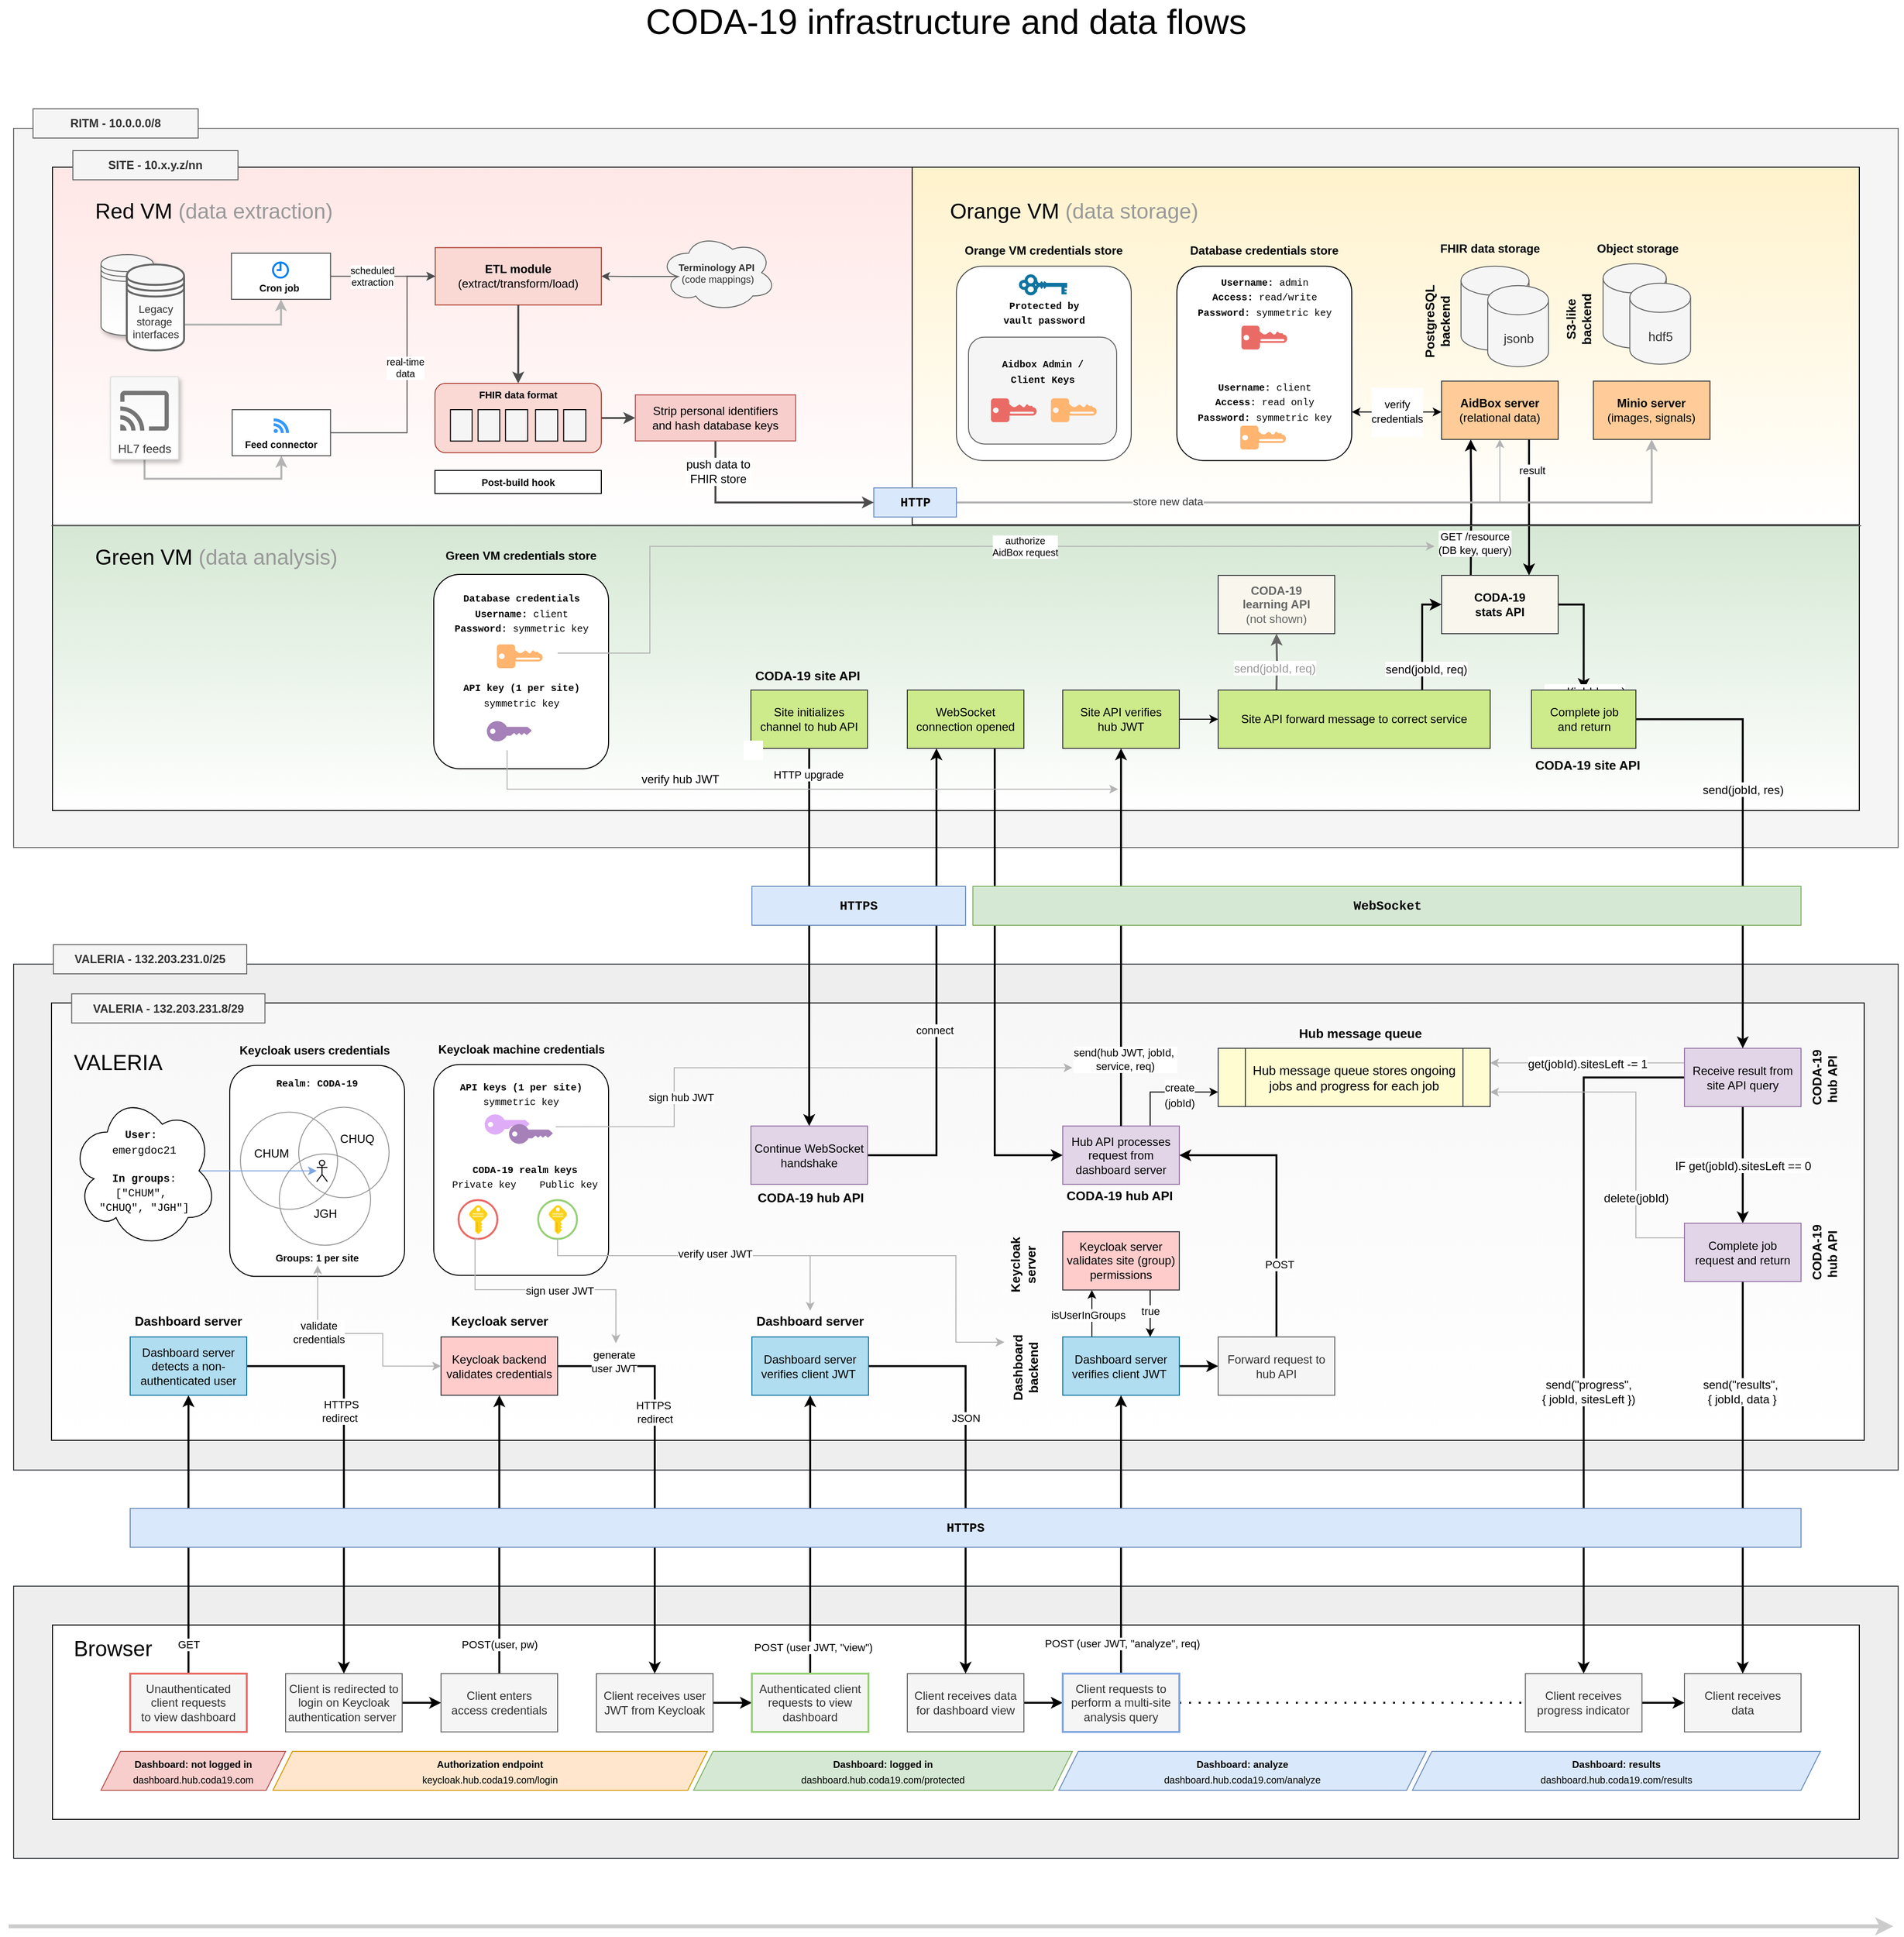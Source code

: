 <mxfile version="13.10.0" type="github">
  <diagram id="xXC8S_svYIRL2FnE1IQ2" name="Page-1">
    <mxGraphModel dx="3134" dy="6726" grid="1" gridSize="10" guides="1" tooltips="1" connect="1" arrows="1" fold="1" page="1" pageScale="1" pageWidth="2500" pageHeight="2200" math="0" shadow="0">
      <root>
        <mxCell id="0" />
        <mxCell id="1" parent="0" />
        <mxCell id="p4e5K4KNWvCtrYB_MZkV-315" value="" style="rounded=0;whiteSpace=wrap;html=1;fontSize=12;fillColor=#eeeeee;strokeColor=#36393d;" parent="1" vertex="1">
          <mxGeometry x="245" y="-3260" width="1940" height="520.59" as="geometry" />
        </mxCell>
        <mxCell id="p4e5K4KNWvCtrYB_MZkV-316" value="" style="rounded=0;whiteSpace=wrap;html=1;fontSize=12;" parent="1" vertex="1">
          <mxGeometry x="285" y="-3219.41" width="1860" height="440" as="geometry" />
        </mxCell>
        <mxCell id="TFvqwG5vpDlTnYAwkJin-119" value="" style="rounded=0;whiteSpace=wrap;html=1;strokeColor=#000000;strokeWidth=1;gradientColor=#ffffff;fontSize=10;fontColor=#3399FF;fillColor=#F7F7F7;" vertex="1" parent="1">
          <mxGeometry x="284" y="-3220" width="1866" height="450" as="geometry" />
        </mxCell>
        <mxCell id="p4e5K4KNWvCtrYB_MZkV-298" value="" style="rounded=0;whiteSpace=wrap;html=1;fontSize=12;fillColor=#f5f5f5;strokeColor=#666666;fontColor=#333333;" parent="1" vertex="1">
          <mxGeometry x="245" y="-4120" width="1940" height="740" as="geometry" />
        </mxCell>
        <mxCell id="p4e5K4KNWvCtrYB_MZkV-300" value="" style="rounded=0;whiteSpace=wrap;html=1;fillColor=#FCFCFC;gradientColor=#ffffff;fontSize=12;" parent="1" vertex="1">
          <mxGeometry x="285" y="-4080" width="1860" height="660" as="geometry" />
        </mxCell>
        <mxCell id="TFvqwG5vpDlTnYAwkJin-118" value="" style="rounded=0;whiteSpace=wrap;html=1;strokeColor=#000000;strokeWidth=1;gradientColor=#ffffff;fontSize=10;fontColor=#3399FF;fillColor=#FFF2CC;" vertex="1" parent="1">
          <mxGeometry x="1170" y="-4080" width="975" height="368" as="geometry" />
        </mxCell>
        <mxCell id="TFvqwG5vpDlTnYAwkJin-117" value="" style="rounded=0;whiteSpace=wrap;html=1;strokeColor=#000000;strokeWidth=1;gradientColor=#ffffff;fontSize=10;fontColor=#3399FF;fillColor=#FFE7E6;" vertex="1" parent="1">
          <mxGeometry x="285" y="-4080" width="885" height="370" as="geometry" />
        </mxCell>
        <mxCell id="TFvqwG5vpDlTnYAwkJin-116" value="" style="rounded=0;whiteSpace=wrap;html=1;strokeColor=#000000;strokeWidth=1;gradientColor=#ffffff;fontSize=10;fontColor=#3399FF;fillColor=#D5E8D4;" vertex="1" parent="1">
          <mxGeometry x="285" y="-3711.35" width="1860" height="293.35" as="geometry" />
        </mxCell>
        <mxCell id="p4e5K4KNWvCtrYB_MZkV-330" value="" style="rounded=0;whiteSpace=wrap;html=1;fontSize=12;fillColor=#eeeeee;strokeColor=#36393d;" parent="1" vertex="1">
          <mxGeometry x="245" y="-2620" width="1940" height="280" as="geometry" />
        </mxCell>
        <mxCell id="p4e5K4KNWvCtrYB_MZkV-331" value="" style="rounded=0;whiteSpace=wrap;html=1;fontSize=12;" parent="1" vertex="1">
          <mxGeometry x="285" y="-2580" width="1860" height="200" as="geometry" />
        </mxCell>
        <mxCell id="p4e5K4KNWvCtrYB_MZkV-93" value="" style="group" parent="1" vertex="1" connectable="0">
          <mxGeometry x="645" y="-3156.7" width="240" height="217" as="geometry" />
        </mxCell>
        <mxCell id="p4e5K4KNWvCtrYB_MZkV-55" value="" style="rounded=1;whiteSpace=wrap;html=1;" parent="p4e5K4KNWvCtrYB_MZkV-93" vertex="1">
          <mxGeometry x="32.5" width="180" height="217" as="geometry" />
        </mxCell>
        <mxCell id="p4e5K4KNWvCtrYB_MZkV-47" value="&lt;font style=&quot;font-size: 10px&quot;&gt;&lt;font face=&quot;Courier New&quot;&gt;&lt;b&gt;CODA-19 realm keys&lt;/b&gt;&lt;br&gt;&amp;nbsp; &amp;nbsp; &amp;nbsp;Private key&amp;nbsp;&amp;nbsp; &amp;nbsp;Public key&amp;nbsp;&amp;nbsp; &amp;nbsp;&amp;nbsp;&lt;/font&gt;&lt;br&gt;&lt;/font&gt;" style="text;html=1;strokeColor=none;fillColor=none;align=center;verticalAlign=middle;whiteSpace=wrap;rounded=0;" parent="p4e5K4KNWvCtrYB_MZkV-93" vertex="1">
          <mxGeometry x="9" y="99.7" width="235" height="29.931" as="geometry" />
        </mxCell>
        <mxCell id="p4e5K4KNWvCtrYB_MZkV-138" value="&lt;font style=&quot;font-size: 10px&quot;&gt;&lt;font face=&quot;Courier New&quot;&gt;&lt;b&gt;API keys (1 per site)&lt;/b&gt;&lt;br&gt;symmetric key&lt;/font&gt;&lt;br&gt;&lt;/font&gt;" style="text;html=1;strokeColor=none;fillColor=none;align=center;verticalAlign=middle;whiteSpace=wrap;rounded=0;" parent="p4e5K4KNWvCtrYB_MZkV-93" vertex="1">
          <mxGeometry x="5" y="5" width="235" height="50" as="geometry" />
        </mxCell>
        <mxCell id="p4e5K4KNWvCtrYB_MZkV-140" value="" style="points=[[0,0.5,0],[0.24,0,0],[0.5,0.28,0],[0.995,0.475,0],[0.5,0.72,0],[0.24,1,0]];verticalLabelPosition=bottom;html=1;verticalAlign=top;aspect=fixed;align=center;pointerEvents=1;shape=mxgraph.cisco19.key;strokeColor=none;fillColor=#DFACF7;" parent="p4e5K4KNWvCtrYB_MZkV-93" vertex="1">
          <mxGeometry x="84.94" y="51.29" width="46.11" height="20.75" as="geometry" />
        </mxCell>
        <mxCell id="p4e5K4KNWvCtrYB_MZkV-291" value="" style="points=[[0,0.5,0],[0.24,0,0],[0.5,0.28,0],[0.995,0.475,0],[0.5,0.72,0],[0.24,1,0]];verticalLabelPosition=bottom;html=1;verticalAlign=top;aspect=fixed;align=center;pointerEvents=1;shape=mxgraph.cisco19.key;strokeColor=none;fillColor=#A680B8;" parent="p4e5K4KNWvCtrYB_MZkV-93" vertex="1">
          <mxGeometry x="110" y="61.29" width="45.05" height="20.27" as="geometry" />
        </mxCell>
        <mxCell id="p4e5K4KNWvCtrYB_MZkV-368" value="" style="ellipse;whiteSpace=wrap;html=1;aspect=fixed;fontFamily=Helvetica;fontSize=13;strokeColor=#EA6B66;strokeWidth=2;" parent="p4e5K4KNWvCtrYB_MZkV-93" vertex="1">
          <mxGeometry x="58" y="139.44" width="40" height="40" as="geometry" />
        </mxCell>
        <mxCell id="p4e5K4KNWvCtrYB_MZkV-371" value="" style="ellipse;whiteSpace=wrap;html=1;aspect=fixed;fontFamily=Helvetica;fontSize=13;strokeColor=#97D077;strokeWidth=2;" parent="p4e5K4KNWvCtrYB_MZkV-93" vertex="1">
          <mxGeometry x="140" y="139.44" width="40" height="40" as="geometry" />
        </mxCell>
        <mxCell id="p4e5K4KNWvCtrYB_MZkV-372" value="" style="aspect=fixed;html=1;points=[];align=center;image;fontSize=12;image=img/lib/mscae/Key.svg;fillColor=#DFACF7;gradientColor=#ffffff;" parent="p4e5K4KNWvCtrYB_MZkV-93" vertex="1">
          <mxGeometry x="151" y="144.7" width="18.6" height="30" as="geometry" />
        </mxCell>
        <mxCell id="p4e5K4KNWvCtrYB_MZkV-148" style="edgeStyle=orthogonalEdgeStyle;rounded=0;orthogonalLoop=1;jettySize=auto;html=1;startArrow=none;startFill=0;endArrow=classic;endFill=1;strokeWidth=1;strokeColor=#B3B3B3;exitX=0.697;exitY=0.295;exitDx=0;exitDy=0;exitPerimeter=0;" parent="1" source="p4e5K4KNWvCtrYB_MZkV-55" edge="1">
          <mxGeometry relative="1" as="geometry">
            <mxPoint x="1335" y="-3153.41" as="targetPoint" />
            <mxPoint x="795" y="-3114.7" as="sourcePoint" />
            <Array as="points">
              <mxPoint x="925" y="-3092.41" />
              <mxPoint x="925" y="-3153.41" />
              <mxPoint x="1335" y="-3153.41" />
            </Array>
          </mxGeometry>
        </mxCell>
        <mxCell id="p4e5K4KNWvCtrYB_MZkV-149" value="sign hub JWT" style="edgeLabel;html=1;align=center;verticalAlign=middle;resizable=0;points=[];" parent="p4e5K4KNWvCtrYB_MZkV-148" vertex="1" connectable="0">
          <mxGeometry x="-0.577" y="-4" relative="1" as="geometry">
            <mxPoint x="2.88" y="-27.04" as="offset" />
          </mxGeometry>
        </mxCell>
        <mxCell id="p4e5K4KNWvCtrYB_MZkV-44" style="edgeStyle=orthogonalEdgeStyle;rounded=0;orthogonalLoop=1;jettySize=auto;html=1;exitX=1;exitY=0.5;exitDx=0;exitDy=0;entryX=0;entryY=0.5;entryDx=0;entryDy=0;strokeWidth=2;" parent="1" source="JVTaZavZ11wcBZYtvzni-1" target="p4e5K4KNWvCtrYB_MZkV-40" edge="1">
          <mxGeometry relative="1" as="geometry" />
        </mxCell>
        <mxCell id="JVTaZavZ11wcBZYtvzni-1" value="Client receives user&lt;br&gt;JWT from Keycloak" style="rounded=0;whiteSpace=wrap;html=1;fillColor=#f5f5f5;strokeColor=#666666;fontColor=#333333;" parent="1" vertex="1">
          <mxGeometry x="845" y="-2530" width="120" height="60" as="geometry" />
        </mxCell>
        <mxCell id="p4e5K4KNWvCtrYB_MZkV-8" style="edgeStyle=orthogonalEdgeStyle;rounded=0;orthogonalLoop=1;jettySize=auto;html=1;exitX=0.5;exitY=0;exitDx=0;exitDy=0;strokeWidth=2;" parent="1" source="JVTaZavZ11wcBZYtvzni-2" target="p4e5K4KNWvCtrYB_MZkV-7" edge="1">
          <mxGeometry relative="1" as="geometry" />
        </mxCell>
        <mxCell id="p4e5K4KNWvCtrYB_MZkV-21" value="GET" style="edgeLabel;html=1;align=center;verticalAlign=middle;resizable=0;points=[];" parent="p4e5K4KNWvCtrYB_MZkV-8" vertex="1" connectable="0">
          <mxGeometry x="0.429" y="1" relative="1" as="geometry">
            <mxPoint x="1" y="174.29" as="offset" />
          </mxGeometry>
        </mxCell>
        <mxCell id="JVTaZavZ11wcBZYtvzni-2" value="Unauthenticated client requests&lt;br&gt;to view dashboard" style="rounded=0;whiteSpace=wrap;html=1;fillColor=#f5f5f5;fontColor=#333333;strokeWidth=2;strokeColor=#EA6B66;" parent="1" vertex="1">
          <mxGeometry x="365" y="-2530" width="120" height="60" as="geometry" />
        </mxCell>
        <mxCell id="p4e5K4KNWvCtrYB_MZkV-67" style="edgeStyle=orthogonalEdgeStyle;rounded=0;orthogonalLoop=1;jettySize=auto;html=1;exitX=1;exitY=0.5;exitDx=0;exitDy=0;strokeWidth=2;" parent="1" source="JVTaZavZ11wcBZYtvzni-3" target="p4e5K4KNWvCtrYB_MZkV-64" edge="1">
          <mxGeometry relative="1" as="geometry" />
        </mxCell>
        <mxCell id="JVTaZavZ11wcBZYtvzni-3" value="Client receives data for dashboard view" style="rounded=0;whiteSpace=wrap;html=1;fillColor=#f5f5f5;strokeColor=#666666;fontColor=#333333;" parent="1" vertex="1">
          <mxGeometry x="1165" y="-2530" width="120" height="60" as="geometry" />
        </mxCell>
        <mxCell id="JVTaZavZ11wcBZYtvzni-18" style="edgeStyle=orthogonalEdgeStyle;rounded=0;orthogonalLoop=1;jettySize=auto;html=1;exitX=1;exitY=0.5;exitDx=0;exitDy=0;startArrow=none;startFill=0;strokeWidth=2;" parent="1" source="JVTaZavZ11wcBZYtvzni-12" target="JVTaZavZ11wcBZYtvzni-17" edge="1">
          <mxGeometry relative="1" as="geometry" />
        </mxCell>
        <mxCell id="p4e5K4KNWvCtrYB_MZkV-79" style="edgeStyle=orthogonalEdgeStyle;rounded=0;orthogonalLoop=1;jettySize=auto;html=1;exitX=0.25;exitY=0;exitDx=0;exitDy=0;entryX=0.25;entryY=1;entryDx=0;entryDy=0;strokeWidth=1;" parent="1" source="JVTaZavZ11wcBZYtvzni-12" target="p4e5K4KNWvCtrYB_MZkV-74" edge="1">
          <mxGeometry relative="1" as="geometry" />
        </mxCell>
        <mxCell id="p4e5K4KNWvCtrYB_MZkV-80" value="isUserInGroups" style="edgeLabel;html=1;align=center;verticalAlign=middle;resizable=0;points=[];" parent="p4e5K4KNWvCtrYB_MZkV-79" vertex="1" connectable="0">
          <mxGeometry x="-0.188" y="4" relative="1" as="geometry">
            <mxPoint y="-3.53" as="offset" />
          </mxGeometry>
        </mxCell>
        <mxCell id="JVTaZavZ11wcBZYtvzni-12" value="Dashboard server&lt;br&gt;verifies client JWT&amp;nbsp;" style="rounded=0;whiteSpace=wrap;html=1;fillColor=#b1ddf0;strokeColor=#10739e;" parent="1" vertex="1">
          <mxGeometry x="1325" y="-2876.41" width="120" height="60" as="geometry" />
        </mxCell>
        <mxCell id="p4e5K4KNWvCtrYB_MZkV-132" style="edgeStyle=orthogonalEdgeStyle;rounded=0;orthogonalLoop=1;jettySize=auto;html=1;exitX=0.5;exitY=0;exitDx=0;exitDy=0;entryX=1;entryY=0.5;entryDx=0;entryDy=0;startArrow=none;startFill=0;endArrow=classic;endFill=1;strokeWidth=2;" parent="1" source="JVTaZavZ11wcBZYtvzni-17" target="p4e5K4KNWvCtrYB_MZkV-131" edge="1">
          <mxGeometry relative="1" as="geometry" />
        </mxCell>
        <mxCell id="p4e5K4KNWvCtrYB_MZkV-133" value="POST" style="edgeLabel;html=1;align=center;verticalAlign=middle;resizable=0;points=[];" parent="p4e5K4KNWvCtrYB_MZkV-132" vertex="1" connectable="0">
          <mxGeometry x="-0.479" y="-3" relative="1" as="geometry">
            <mxPoint as="offset" />
          </mxGeometry>
        </mxCell>
        <mxCell id="JVTaZavZ11wcBZYtvzni-17" value="Forward request to hub API" style="rounded=0;whiteSpace=wrap;html=1;fillColor=#f5f5f5;strokeColor=#666666;fontColor=#333333;" parent="1" vertex="1">
          <mxGeometry x="1485" y="-2876.41" width="120" height="60" as="geometry" />
        </mxCell>
        <mxCell id="p4e5K4KNWvCtrYB_MZkV-176" style="edgeStyle=orthogonalEdgeStyle;rounded=0;orthogonalLoop=1;jettySize=auto;html=1;exitX=0.25;exitY=0;exitDx=0;exitDy=0;entryX=0.25;entryY=1;entryDx=0;entryDy=0;startArrow=none;startFill=0;endArrow=classic;endFill=1;strokeColor=#000000;strokeWidth=2;" parent="1" target="JVTaZavZ11wcBZYtvzni-44" edge="1">
          <mxGeometry relative="1" as="geometry">
            <mxPoint x="1745" y="-3660" as="sourcePoint" />
          </mxGeometry>
        </mxCell>
        <mxCell id="p4e5K4KNWvCtrYB_MZkV-180" value="GET /resource&lt;br&gt;(DB key, query)" style="edgeLabel;html=1;align=center;verticalAlign=middle;resizable=0;points=[];" parent="p4e5K4KNWvCtrYB_MZkV-176" vertex="1" connectable="0">
          <mxGeometry x="-0.089" y="-3" relative="1" as="geometry">
            <mxPoint y="30.63" as="offset" />
          </mxGeometry>
        </mxCell>
        <mxCell id="p4e5K4KNWvCtrYB_MZkV-196" style="edgeStyle=orthogonalEdgeStyle;rounded=0;orthogonalLoop=1;jettySize=auto;html=1;exitX=1;exitY=0.5;exitDx=0;exitDy=0;entryX=0.5;entryY=0;entryDx=0;entryDy=0;startArrow=none;startFill=0;endArrow=classic;endFill=1;strokeWidth=2;" parent="1" source="JVTaZavZ11wcBZYtvzni-21" target="p4e5K4KNWvCtrYB_MZkV-211" edge="1">
          <mxGeometry relative="1" as="geometry" />
        </mxCell>
        <mxCell id="p4e5K4KNWvCtrYB_MZkV-219" value="&lt;font style=&quot;font-size: 12px&quot;&gt;send(jobId, res)&lt;/font&gt;" style="edgeLabel;html=1;align=center;verticalAlign=middle;resizable=0;points=[];fontSize=13;" parent="p4e5K4KNWvCtrYB_MZkV-196" vertex="1" connectable="0">
          <mxGeometry x="0.251" relative="1" as="geometry">
            <mxPoint x="0.08" y="43.43" as="offset" />
          </mxGeometry>
        </mxCell>
        <mxCell id="JVTaZavZ11wcBZYtvzni-21" value="&lt;b&gt;CODA-19 &lt;br&gt;stats API&lt;br&gt;&lt;/b&gt;" style="rounded=0;whiteSpace=wrap;html=1;fillColor=#f9f7ed;strokeColor=#36393d;" parent="1" vertex="1">
          <mxGeometry x="1715" y="-3660" width="120" height="60" as="geometry" />
        </mxCell>
        <mxCell id="JVTaZavZ11wcBZYtvzni-43" value="" style="endArrow=none;html=1;" parent="1" target="p4e5K4KNWvCtrYB_MZkV-300" edge="1">
          <mxGeometry width="50" height="50" relative="1" as="geometry">
            <mxPoint x="285" y="-3721" as="sourcePoint" />
            <mxPoint x="2125" y="-3721" as="targetPoint" />
          </mxGeometry>
        </mxCell>
        <mxCell id="p4e5K4KNWvCtrYB_MZkV-178" style="edgeStyle=orthogonalEdgeStyle;rounded=0;orthogonalLoop=1;jettySize=auto;html=1;exitX=0.75;exitY=1;exitDx=0;exitDy=0;entryX=0.75;entryY=0;entryDx=0;entryDy=0;startArrow=none;startFill=0;endArrow=classic;endFill=1;strokeWidth=2;" parent="1" source="JVTaZavZ11wcBZYtvzni-44" edge="1">
          <mxGeometry relative="1" as="geometry">
            <mxPoint x="1805" y="-3660" as="targetPoint" />
          </mxGeometry>
        </mxCell>
        <mxCell id="p4e5K4KNWvCtrYB_MZkV-179" value="result" style="edgeLabel;html=1;align=center;verticalAlign=middle;resizable=0;points=[];" parent="p4e5K4KNWvCtrYB_MZkV-178" vertex="1" connectable="0">
          <mxGeometry x="-0.661" relative="1" as="geometry">
            <mxPoint x="2.5" y="7.92" as="offset" />
          </mxGeometry>
        </mxCell>
        <mxCell id="p4e5K4KNWvCtrYB_MZkV-357" value="&lt;p style=&quot;font-size: 11px&quot;&gt;&lt;span style=&quot;font-family: &amp;#34;helvetica&amp;#34;&quot;&gt;verify &lt;br&gt;credentials&lt;/span&gt;&lt;br&gt;&lt;/p&gt;" style="edgeStyle=orthogonalEdgeStyle;rounded=0;orthogonalLoop=1;jettySize=auto;html=1;exitX=-0.001;exitY=0.529;exitDx=0;exitDy=0;entryX=1;entryY=0.75;entryDx=0;entryDy=0;startArrow=classic;startFill=1;endArrow=classic;endFill=1;strokeColor=#000000;strokeWidth=1;fontFamily=Courier New;fontSize=13;exitPerimeter=0;" parent="1" source="JVTaZavZ11wcBZYtvzni-44" target="p4e5K4KNWvCtrYB_MZkV-325" edge="1">
          <mxGeometry relative="1" as="geometry">
            <Array as="points" />
          </mxGeometry>
        </mxCell>
        <mxCell id="JVTaZavZ11wcBZYtvzni-44" value="&lt;b&gt;AidBox server&lt;/b&gt;&lt;br&gt;(relational data)" style="rounded=0;whiteSpace=wrap;html=1;fillColor=#ffcc99;strokeColor=#36393d;" parent="1" vertex="1">
          <mxGeometry x="1715" y="-3859.85" width="120" height="60" as="geometry" />
        </mxCell>
        <mxCell id="JVTaZavZ11wcBZYtvzni-45" value="Orange VM&amp;nbsp;&lt;span style=&quot;color: rgb(153 , 153 , 153)&quot;&gt;(data storage)&lt;/span&gt;" style="text;html=1;strokeColor=none;fillColor=none;align=left;verticalAlign=middle;whiteSpace=wrap;rounded=0;fontSize=22;" parent="1" vertex="1">
          <mxGeometry x="1206.75" y="-4049" width="300" height="30" as="geometry" />
        </mxCell>
        <mxCell id="JVTaZavZ11wcBZYtvzni-49" value="Green VM&amp;nbsp;&lt;font color=&quot;#999999&quot;&gt;(data analysis)&lt;/font&gt;" style="text;html=1;strokeColor=none;fillColor=none;align=left;verticalAlign=middle;whiteSpace=wrap;rounded=0;fontSize=22;" parent="1" vertex="1">
          <mxGeometry x="326.5" y="-3692.7" width="277" height="30" as="geometry" />
        </mxCell>
        <mxCell id="JVTaZavZ11wcBZYtvzni-50" value="VALERIA" style="text;html=1;strokeColor=none;fillColor=none;align=left;verticalAlign=middle;whiteSpace=wrap;rounded=0;fontSize=22;" parent="1" vertex="1">
          <mxGeometry x="305" y="-3173.41" width="150" height="30" as="geometry" />
        </mxCell>
        <mxCell id="JVTaZavZ11wcBZYtvzni-51" value="Browser" style="text;html=1;strokeColor=none;fillColor=none;align=left;verticalAlign=middle;whiteSpace=wrap;rounded=0;fontSize=22;" parent="1" vertex="1">
          <mxGeometry x="304.75" y="-2570" width="150" height="30" as="geometry" />
        </mxCell>
        <mxCell id="p4e5K4KNWvCtrYB_MZkV-111" style="edgeStyle=orthogonalEdgeStyle;rounded=0;orthogonalLoop=1;jettySize=auto;html=1;exitX=1;exitY=0.5;exitDx=0;exitDy=0;strokeWidth=2;entryX=0.25;entryY=1;entryDx=0;entryDy=0;" parent="1" source="JVTaZavZ11wcBZYtvzni-53" target="p4e5K4KNWvCtrYB_MZkV-109" edge="1">
          <mxGeometry relative="1" as="geometry">
            <mxPoint x="1225.059" y="-3470" as="targetPoint" />
          </mxGeometry>
        </mxCell>
        <mxCell id="p4e5K4KNWvCtrYB_MZkV-157" value="connect" style="edgeLabel;html=1;align=center;verticalAlign=middle;resizable=0;points=[];" parent="p4e5K4KNWvCtrYB_MZkV-111" vertex="1" connectable="0">
          <mxGeometry x="0.282" y="2" relative="1" as="geometry">
            <mxPoint y="114.59" as="offset" />
          </mxGeometry>
        </mxCell>
        <mxCell id="JVTaZavZ11wcBZYtvzni-53" value="Continue WebSocket&lt;br&gt;handshake" style="rounded=0;whiteSpace=wrap;html=1;strokeColor=#9673a6;fillColor=#e1d5e7;" parent="1" vertex="1">
          <mxGeometry x="1004" y="-3093.41" width="120" height="60" as="geometry" />
        </mxCell>
        <mxCell id="p4e5K4KNWvCtrYB_MZkV-108" style="edgeStyle=orthogonalEdgeStyle;rounded=0;orthogonalLoop=1;jettySize=auto;html=1;exitX=0.5;exitY=1;exitDx=0;exitDy=0;strokeWidth=2;" parent="1" source="JVTaZavZ11wcBZYtvzni-54" target="JVTaZavZ11wcBZYtvzni-53" edge="1">
          <mxGeometry relative="1" as="geometry">
            <mxPoint x="1064" y="-3470" as="sourcePoint" />
          </mxGeometry>
        </mxCell>
        <mxCell id="p4e5K4KNWvCtrYB_MZkV-110" value="HTTP upgrade" style="edgeLabel;html=1;align=center;verticalAlign=middle;resizable=0;points=[];" parent="p4e5K4KNWvCtrYB_MZkV-108" vertex="1" connectable="0">
          <mxGeometry x="-0.429" y="-2" relative="1" as="geometry">
            <mxPoint x="0.5" y="-84" as="offset" />
          </mxGeometry>
        </mxCell>
        <mxCell id="JVTaZavZ11wcBZYtvzni-54" value="Site initializes channel to hub API" style="rounded=0;whiteSpace=wrap;html=1;fillColor=#cdeb8b;strokeColor=#36393d;" parent="1" vertex="1">
          <mxGeometry x="1004" y="-3542" width="120" height="60" as="geometry" />
        </mxCell>
        <mxCell id="p4e5K4KNWvCtrYB_MZkV-243" value="&lt;font style=&quot;font-size: 12px&quot;&gt;get(jobId).sitesLeft -= 1&lt;/font&gt;" style="edgeStyle=orthogonalEdgeStyle;rounded=0;orthogonalLoop=1;jettySize=auto;html=1;exitX=0;exitY=0.25;exitDx=0;exitDy=0;entryX=1;entryY=0.25;entryDx=0;entryDy=0;startArrow=none;startFill=0;endArrow=classic;endFill=1;strokeWidth=1;fontSize=13;strokeColor=#B3B3B3;" parent="1" source="JVTaZavZ11wcBZYtvzni-59" target="p4e5K4KNWvCtrYB_MZkV-205" edge="1">
          <mxGeometry relative="1" as="geometry" />
        </mxCell>
        <mxCell id="p4e5K4KNWvCtrYB_MZkV-249" value="&lt;font style=&quot;font-size: 12px&quot;&gt;IF get(jobId).sitesLeft == 0&lt;/font&gt;" style="edgeStyle=orthogonalEdgeStyle;rounded=0;orthogonalLoop=1;jettySize=auto;html=1;exitX=0.5;exitY=1;exitDx=0;exitDy=0;startArrow=none;startFill=0;endArrow=classic;endFill=1;strokeColor=#000000;strokeWidth=2;fontSize=13;" parent="1" source="JVTaZavZ11wcBZYtvzni-59" target="p4e5K4KNWvCtrYB_MZkV-246" edge="1">
          <mxGeometry relative="1" as="geometry" />
        </mxCell>
        <mxCell id="p4e5K4KNWvCtrYB_MZkV-258" style="edgeStyle=orthogonalEdgeStyle;rounded=0;orthogonalLoop=1;jettySize=auto;html=1;exitX=0;exitY=0.5;exitDx=0;exitDy=0;entryX=0.5;entryY=0;entryDx=0;entryDy=0;startArrow=none;startFill=0;endArrow=classic;endFill=1;strokeWidth=2;fontSize=13;" parent="1" source="JVTaZavZ11wcBZYtvzni-59" target="p4e5K4KNWvCtrYB_MZkV-256" edge="1">
          <mxGeometry relative="1" as="geometry" />
        </mxCell>
        <mxCell id="p4e5K4KNWvCtrYB_MZkV-259" value="send(&quot;progress&quot;, &lt;br&gt;{ jobId, sitesLeft })" style="edgeLabel;html=1;align=center;verticalAlign=middle;resizable=0;points=[];fontSize=12;" parent="p4e5K4KNWvCtrYB_MZkV-258" vertex="1" connectable="0">
          <mxGeometry x="0.554" relative="1" as="geometry">
            <mxPoint x="4.25" y="-130.25" as="offset" />
          </mxGeometry>
        </mxCell>
        <mxCell id="JVTaZavZ11wcBZYtvzni-59" value="Receive result from site API query" style="rounded=0;whiteSpace=wrap;html=1;fillColor=#e1d5e7;strokeColor=#9673a6;" parent="1" vertex="1">
          <mxGeometry x="1965" y="-3173.41" width="120" height="60" as="geometry" />
        </mxCell>
        <mxCell id="JVTaZavZ11wcBZYtvzni-83" style="edgeStyle=orthogonalEdgeStyle;rounded=0;orthogonalLoop=1;jettySize=auto;html=1;exitX=0.5;exitY=1;exitDx=0;exitDy=0;startArrow=none;startFill=0;strokeWidth=2;fontFamily=Courier New;fontSize=14;" parent="1" source="p4e5K4KNWvCtrYB_MZkV-246" target="JVTaZavZ11wcBZYtvzni-82" edge="1">
          <mxGeometry relative="1" as="geometry">
            <mxPoint x="1865.0" y="-2924.7" as="sourcePoint" />
          </mxGeometry>
        </mxCell>
        <mxCell id="p4e5K4KNWvCtrYB_MZkV-289" value="&lt;span style=&quot;color: rgba(0 , 0 , 0 , 0) ; font-family: monospace ; font-size: 0px ; background-color: rgb(248 , 249 , 250)&quot;&gt;%3CmxGraphModel%3E%3Croot%3E%3CmxCell%20id%3D%220%22%2F%3E%3CmxCell%20id%3D%221%22%20parent%3D%220%22%2F%3E%3CmxCell%20id%3D%222%22%20value%3D%22send(%26quot%3Bprogress%26quot%3B%2C%20%26lt%3Bbr%26gt%3BjobId%2C%20sitesLeft)%22%20style%3D%22edgeLabel%3Bhtml%3D1%3Balign%3Dcenter%3BverticalAlign%3Dmiddle%3Bresizable%3D0%3Bpoints%3D%5B%5D%3BfontSize%3D12%3B%22%20vertex%3D%221%22%20connectable%3D%220%22%20parent%3D%221%22%3E%3CmxGeometry%20x%3D%221616.221%22%20y%3D%22-1402.429%22%20as%3D%22geometry%22%2F%3E%3C%2FmxCell%3E%3C%2Froot%3E%3C%2FmxGraphModel%3E&lt;/span&gt;" style="edgeLabel;html=1;align=center;verticalAlign=middle;resizable=0;points=[];fontSize=12;" parent="JVTaZavZ11wcBZYtvzni-83" vertex="1" connectable="0">
          <mxGeometry x="-0.011" y="2" relative="1" as="geometry">
            <mxPoint as="offset" />
          </mxGeometry>
        </mxCell>
        <mxCell id="p4e5K4KNWvCtrYB_MZkV-290" value="send(&quot;results&quot;,&amp;nbsp;&lt;br&gt;{ jobId, data }" style="edgeLabel;html=1;align=center;verticalAlign=middle;resizable=0;points=[];fontSize=12;" parent="JVTaZavZ11wcBZYtvzni-83" vertex="1" connectable="0">
          <mxGeometry x="-0.071" y="-1" relative="1" as="geometry">
            <mxPoint y="-74.09" as="offset" />
          </mxGeometry>
        </mxCell>
        <mxCell id="JVTaZavZ11wcBZYtvzni-82" value="Client receives&lt;br&gt;data" style="rounded=0;whiteSpace=wrap;html=1;fillColor=#f5f5f5;strokeColor=#666666;fontColor=#333333;" parent="1" vertex="1">
          <mxGeometry x="1965" y="-2530" width="120" height="60" as="geometry" />
        </mxCell>
        <mxCell id="p4e5K4KNWvCtrYB_MZkV-11" style="edgeStyle=orthogonalEdgeStyle;rounded=0;orthogonalLoop=1;jettySize=auto;html=1;exitX=1;exitY=0.5;exitDx=0;exitDy=0;strokeWidth=2;" parent="1" source="p4e5K4KNWvCtrYB_MZkV-7" target="p4e5K4KNWvCtrYB_MZkV-10" edge="1">
          <mxGeometry relative="1" as="geometry" />
        </mxCell>
        <mxCell id="p4e5K4KNWvCtrYB_MZkV-23" value="HTTPS&lt;br&gt;redirect&amp;nbsp;" style="edgeLabel;html=1;align=center;verticalAlign=middle;resizable=0;points=[];" parent="p4e5K4KNWvCtrYB_MZkV-11" vertex="1" connectable="0">
          <mxGeometry x="0.244" y="-2" relative="1" as="geometry">
            <mxPoint x="-1.5" y="-112.6" as="offset" />
          </mxGeometry>
        </mxCell>
        <mxCell id="p4e5K4KNWvCtrYB_MZkV-7" value="Dashboard server&lt;br&gt;detects a non-authenticated user" style="rounded=0;whiteSpace=wrap;html=1;strokeColor=#10739e;fillColor=#b1ddf0;" parent="1" vertex="1">
          <mxGeometry x="365" y="-2876.41" width="120" height="60" as="geometry" />
        </mxCell>
        <mxCell id="p4e5K4KNWvCtrYB_MZkV-19" style="edgeStyle=orthogonalEdgeStyle;rounded=0;orthogonalLoop=1;jettySize=auto;html=1;exitX=1;exitY=0.5;exitDx=0;exitDy=0;strokeWidth=2;" parent="1" source="p4e5K4KNWvCtrYB_MZkV-10" target="p4e5K4KNWvCtrYB_MZkV-18" edge="1">
          <mxGeometry relative="1" as="geometry" />
        </mxCell>
        <mxCell id="p4e5K4KNWvCtrYB_MZkV-10" value="Client is redirected to login on Keycloak&lt;br&gt;authentication server&amp;nbsp;" style="rounded=0;whiteSpace=wrap;html=1;fillColor=#f5f5f5;strokeColor=#666666;fontColor=#333333;" parent="1" vertex="1">
          <mxGeometry x="525" y="-2530" width="120" height="60" as="geometry" />
        </mxCell>
        <mxCell id="p4e5K4KNWvCtrYB_MZkV-34" style="edgeStyle=orthogonalEdgeStyle;rounded=0;orthogonalLoop=1;jettySize=auto;html=1;exitX=1;exitY=0.5;exitDx=0;exitDy=0;strokeWidth=2;" parent="1" source="p4e5K4KNWvCtrYB_MZkV-16" target="JVTaZavZ11wcBZYtvzni-1" edge="1">
          <mxGeometry relative="1" as="geometry" />
        </mxCell>
        <mxCell id="p4e5K4KNWvCtrYB_MZkV-35" value="HTTPS&amp;nbsp;&lt;br&gt;redirect" style="edgeLabel;html=1;align=center;verticalAlign=middle;resizable=0;points=[];" parent="p4e5K4KNWvCtrYB_MZkV-34" vertex="1" connectable="0">
          <mxGeometry x="0.548" y="2" relative="1" as="geometry">
            <mxPoint x="-2" y="-175.6" as="offset" />
          </mxGeometry>
        </mxCell>
        <mxCell id="p4e5K4KNWvCtrYB_MZkV-54" value="generate&lt;br&gt;user JWT" style="edgeLabel;html=1;align=center;verticalAlign=middle;resizable=0;points=[];" parent="p4e5K4KNWvCtrYB_MZkV-34" vertex="1" connectable="0">
          <mxGeometry x="-0.756" y="5" relative="1" as="geometry">
            <mxPoint x="7" as="offset" />
          </mxGeometry>
        </mxCell>
        <mxCell id="p4e5K4KNWvCtrYB_MZkV-16" value="Keycloak backend validates credentials" style="rounded=0;whiteSpace=wrap;html=1;fillColor=#ffcccc;strokeColor=#36393d;" parent="1" vertex="1">
          <mxGeometry x="685" y="-2876.41" width="120" height="60" as="geometry" />
        </mxCell>
        <mxCell id="p4e5K4KNWvCtrYB_MZkV-20" value="POST(user, pw)" style="edgeStyle=orthogonalEdgeStyle;rounded=0;orthogonalLoop=1;jettySize=auto;html=1;exitX=0.5;exitY=0;exitDx=0;exitDy=0;strokeWidth=2;" parent="1" source="p4e5K4KNWvCtrYB_MZkV-18" target="p4e5K4KNWvCtrYB_MZkV-16" edge="1">
          <mxGeometry x="-0.79" relative="1" as="geometry">
            <mxPoint as="offset" />
          </mxGeometry>
        </mxCell>
        <mxCell id="p4e5K4KNWvCtrYB_MZkV-18" value="Client enters&lt;br&gt;access credentials" style="rounded=0;whiteSpace=wrap;html=1;fillColor=#f5f5f5;strokeColor=#666666;fontColor=#333333;" parent="1" vertex="1">
          <mxGeometry x="685" y="-2530" width="120" height="60" as="geometry" />
        </mxCell>
        <mxCell id="p4e5K4KNWvCtrYB_MZkV-26" value="&lt;font style=&quot;font-size: 13px;&quot;&gt;&lt;b style=&quot;font-size: 13px;&quot;&gt;Keycloak server&lt;/b&gt;&lt;/font&gt;" style="text;html=1;strokeColor=none;fillColor=none;align=center;verticalAlign=middle;whiteSpace=wrap;rounded=0;fontSize=13;" parent="1" vertex="1">
          <mxGeometry x="677.5" y="-2903.41" width="135" height="20" as="geometry" />
        </mxCell>
        <mxCell id="p4e5K4KNWvCtrYB_MZkV-33" value="&lt;font style=&quot;font-size: 13px&quot;&gt;&lt;b style=&quot;font-size: 13px&quot;&gt;Dashboard server&lt;/b&gt;&lt;/font&gt;" style="text;html=1;strokeColor=none;fillColor=none;align=center;verticalAlign=middle;whiteSpace=wrap;rounded=0;fontSize=13;" parent="1" vertex="1">
          <mxGeometry x="346.25" y="-2903.41" width="157.5" height="20" as="geometry" />
        </mxCell>
        <mxCell id="p4e5K4KNWvCtrYB_MZkV-60" style="edgeStyle=orthogonalEdgeStyle;rounded=0;orthogonalLoop=1;jettySize=auto;html=1;exitX=0.5;exitY=0;exitDx=0;exitDy=0;strokeWidth=2;" parent="1" source="p4e5K4KNWvCtrYB_MZkV-40" target="p4e5K4KNWvCtrYB_MZkV-41" edge="1">
          <mxGeometry relative="1" as="geometry" />
        </mxCell>
        <mxCell id="p4e5K4KNWvCtrYB_MZkV-61" value="POST (user JWT, &quot;view&quot;)" style="edgeLabel;html=1;align=center;verticalAlign=middle;resizable=0;points=[];" parent="p4e5K4KNWvCtrYB_MZkV-60" vertex="1" connectable="0">
          <mxGeometry x="-0.171" y="2" relative="1" as="geometry">
            <mxPoint x="5" y="91" as="offset" />
          </mxGeometry>
        </mxCell>
        <mxCell id="p4e5K4KNWvCtrYB_MZkV-40" value="Authenticated client requests to view dashboard" style="rounded=0;whiteSpace=wrap;html=1;fillColor=#f5f5f5;fontColor=#333333;strokeWidth=2;strokeColor=#97D077;" parent="1" vertex="1">
          <mxGeometry x="1005" y="-2530" width="120" height="60" as="geometry" />
        </mxCell>
        <mxCell id="p4e5K4KNWvCtrYB_MZkV-62" style="edgeStyle=orthogonalEdgeStyle;rounded=0;orthogonalLoop=1;jettySize=auto;html=1;exitX=1;exitY=0.5;exitDx=0;exitDy=0;strokeWidth=2;" parent="1" source="p4e5K4KNWvCtrYB_MZkV-41" target="JVTaZavZ11wcBZYtvzni-3" edge="1">
          <mxGeometry relative="1" as="geometry" />
        </mxCell>
        <mxCell id="p4e5K4KNWvCtrYB_MZkV-63" value="JSON" style="edgeLabel;html=1;align=center;verticalAlign=middle;resizable=0;points=[];" parent="p4e5K4KNWvCtrYB_MZkV-62" vertex="1" connectable="0">
          <mxGeometry x="0.185" y="2" relative="1" as="geometry">
            <mxPoint x="-2" y="-93.41" as="offset" />
          </mxGeometry>
        </mxCell>
        <mxCell id="p4e5K4KNWvCtrYB_MZkV-41" value="Dashboard server&lt;br&gt;verifies client JWT&amp;nbsp;" style="rounded=0;whiteSpace=wrap;html=1;strokeColor=#10739e;fillColor=#b1ddf0;" parent="1" vertex="1">
          <mxGeometry x="1005" y="-2876.41" width="120" height="60" as="geometry" />
        </mxCell>
        <mxCell id="p4e5K4KNWvCtrYB_MZkV-43" value="&lt;font style=&quot;font-size: 13px&quot;&gt;&lt;b style=&quot;font-size: 13px&quot;&gt;Dashboard server&lt;/b&gt;&lt;/font&gt;" style="text;html=1;strokeColor=none;fillColor=none;align=center;verticalAlign=middle;whiteSpace=wrap;rounded=0;fontSize=13;" parent="1" vertex="1">
          <mxGeometry x="981.25" y="-2903.41" width="167.5" height="20" as="geometry" />
        </mxCell>
        <mxCell id="p4e5K4KNWvCtrYB_MZkV-66" style="edgeStyle=orthogonalEdgeStyle;rounded=0;orthogonalLoop=1;jettySize=auto;html=1;exitX=0.5;exitY=0;exitDx=0;exitDy=0;strokeWidth=2;" parent="1" source="p4e5K4KNWvCtrYB_MZkV-64" target="JVTaZavZ11wcBZYtvzni-12" edge="1">
          <mxGeometry relative="1" as="geometry" />
        </mxCell>
        <mxCell id="p4e5K4KNWvCtrYB_MZkV-70" value="POST (user JWT, &quot;analyze&quot;, req)" style="edgeLabel;html=1;align=center;verticalAlign=middle;resizable=0;points=[];" parent="p4e5K4KNWvCtrYB_MZkV-66" vertex="1" connectable="0">
          <mxGeometry x="-0.247" y="-2" relative="1" as="geometry">
            <mxPoint x="-1.5" y="77.14" as="offset" />
          </mxGeometry>
        </mxCell>
        <mxCell id="p4e5K4KNWvCtrYB_MZkV-262" style="edgeStyle=orthogonalEdgeStyle;rounded=0;orthogonalLoop=1;jettySize=auto;html=1;exitX=1;exitY=0.5;exitDx=0;exitDy=0;entryX=0;entryY=0.5;entryDx=0;entryDy=0;startArrow=none;startFill=0;endArrow=none;endFill=0;strokeColor=#000000;strokeWidth=2;fontSize=12;dashed=1;dashPattern=1 4;" parent="1" source="p4e5K4KNWvCtrYB_MZkV-64" target="p4e5K4KNWvCtrYB_MZkV-256" edge="1">
          <mxGeometry relative="1" as="geometry" />
        </mxCell>
        <mxCell id="p4e5K4KNWvCtrYB_MZkV-64" value="Client requests to perform a multi-site analysis query" style="rounded=0;whiteSpace=wrap;html=1;fillColor=#f5f5f5;fontColor=#333333;strokeWidth=2;strokeColor=#7EA6E0;" parent="1" vertex="1">
          <mxGeometry x="1325" y="-2530" width="120" height="60" as="geometry" />
        </mxCell>
        <mxCell id="p4e5K4KNWvCtrYB_MZkV-81" style="edgeStyle=orthogonalEdgeStyle;rounded=0;orthogonalLoop=1;jettySize=auto;html=1;exitX=0.75;exitY=1;exitDx=0;exitDy=0;entryX=0.75;entryY=0;entryDx=0;entryDy=0;strokeWidth=1;" parent="1" source="p4e5K4KNWvCtrYB_MZkV-74" target="JVTaZavZ11wcBZYtvzni-12" edge="1">
          <mxGeometry relative="1" as="geometry" />
        </mxCell>
        <mxCell id="p4e5K4KNWvCtrYB_MZkV-82" value="true" style="edgeLabel;html=1;align=center;verticalAlign=middle;resizable=0;points=[];" parent="p4e5K4KNWvCtrYB_MZkV-81" vertex="1" connectable="0">
          <mxGeometry x="-0.341" relative="1" as="geometry">
            <mxPoint y="5.06" as="offset" />
          </mxGeometry>
        </mxCell>
        <mxCell id="p4e5K4KNWvCtrYB_MZkV-74" value="Keycloak server&lt;br&gt;validates site (group)&lt;br&gt;permissions" style="rounded=0;whiteSpace=wrap;html=1;fillColor=#ffcccc;strokeColor=#36393d;" parent="1" vertex="1">
          <mxGeometry x="1325" y="-2984.7" width="120" height="60" as="geometry" />
        </mxCell>
        <mxCell id="p4e5K4KNWvCtrYB_MZkV-92" value="" style="shape=image;html=1;verticalAlign=top;verticalLabelPosition=bottom;labelBackgroundColor=#ffffff;imageAspect=0;aspect=fixed;image=https://cdn2.iconfinder.com/data/icons/font-awesome/1792/heartbeat-128.png;imageBackground=#ffffff;" parent="1" vertex="1">
          <mxGeometry x="996.5" y="-3490" width="20" height="20" as="geometry" />
        </mxCell>
        <mxCell id="p4e5K4KNWvCtrYB_MZkV-52" value="" style="edgeStyle=orthogonalEdgeStyle;rounded=0;orthogonalLoop=1;jettySize=auto;html=1;strokeWidth=1;strokeColor=#B3B3B3;exitX=0.5;exitY=1;exitDx=0;exitDy=0;" parent="1" source="p4e5K4KNWvCtrYB_MZkV-368" edge="1">
          <mxGeometry relative="1" as="geometry">
            <mxPoint x="720" y="-2970" as="sourcePoint" />
            <mxPoint x="865" y="-2870" as="targetPoint" />
            <Array as="points">
              <mxPoint x="720" y="-2977" />
              <mxPoint x="720" y="-2925" />
              <mxPoint x="865" y="-2925" />
            </Array>
          </mxGeometry>
        </mxCell>
        <mxCell id="p4e5K4KNWvCtrYB_MZkV-53" value="sign user JWT" style="edgeLabel;html=1;align=center;verticalAlign=middle;resizable=0;points=[];" parent="p4e5K4KNWvCtrYB_MZkV-52" vertex="1" connectable="0">
          <mxGeometry x="0.355" y="-2" relative="1" as="geometry">
            <mxPoint x="-31.11" y="-1.7" as="offset" />
          </mxGeometry>
        </mxCell>
        <mxCell id="p4e5K4KNWvCtrYB_MZkV-58" value="" style="edgeStyle=orthogonalEdgeStyle;rounded=0;orthogonalLoop=1;jettySize=auto;html=1;strokeWidth=1;strokeColor=#B3B3B3;exitX=0.5;exitY=1;exitDx=0;exitDy=0;" parent="1" source="p4e5K4KNWvCtrYB_MZkV-371" target="p4e5K4KNWvCtrYB_MZkV-43" edge="1">
          <mxGeometry relative="1" as="geometry">
            <mxPoint x="805" y="-2970" as="sourcePoint" />
            <Array as="points">
              <mxPoint x="805" y="-2960" />
              <mxPoint x="1065" y="-2960" />
            </Array>
          </mxGeometry>
        </mxCell>
        <mxCell id="p4e5K4KNWvCtrYB_MZkV-95" value="&lt;font style=&quot;font-size: 13px;&quot;&gt;&lt;b style=&quot;font-size: 13px;&quot;&gt;CODA-19 hub API&amp;nbsp;&lt;/b&gt;&lt;/font&gt;" style="text;html=1;strokeColor=none;fillColor=none;align=center;verticalAlign=middle;whiteSpace=wrap;rounded=0;fontSize=13;" parent="1" vertex="1">
          <mxGeometry x="1000" y="-3030.12" width="135" height="20" as="geometry" />
        </mxCell>
        <mxCell id="p4e5K4KNWvCtrYB_MZkV-96" value="&lt;font style=&quot;font-size: 13px&quot;&gt;&lt;b style=&quot;font-size: 13px&quot;&gt;CODA-19 site API&lt;/b&gt;&lt;/font&gt;" style="text;html=1;strokeColor=none;fillColor=none;align=center;verticalAlign=middle;whiteSpace=wrap;rounded=0;fontSize=13;" parent="1" vertex="1">
          <mxGeometry x="989" y="-3567" width="147" height="20" as="geometry" />
        </mxCell>
        <mxCell id="p4e5K4KNWvCtrYB_MZkV-139" style="edgeStyle=orthogonalEdgeStyle;rounded=0;orthogonalLoop=1;jettySize=auto;html=1;exitX=0.75;exitY=1;exitDx=0;exitDy=0;entryX=0;entryY=0.5;entryDx=0;entryDy=0;startArrow=none;startFill=0;endArrow=classic;endFill=1;strokeWidth=2;" parent="1" source="p4e5K4KNWvCtrYB_MZkV-109" target="p4e5K4KNWvCtrYB_MZkV-131" edge="1">
          <mxGeometry relative="1" as="geometry" />
        </mxCell>
        <mxCell id="p4e5K4KNWvCtrYB_MZkV-109" value="WebSocket&lt;br&gt;connection opened" style="rounded=0;whiteSpace=wrap;html=1;fillColor=#cdeb8b;strokeColor=#36393d;" parent="1" vertex="1">
          <mxGeometry x="1165" y="-3542" width="120" height="60" as="geometry" />
        </mxCell>
        <mxCell id="p4e5K4KNWvCtrYB_MZkV-160" style="edgeStyle=orthogonalEdgeStyle;rounded=0;orthogonalLoop=1;jettySize=auto;html=1;exitX=1;exitY=0.5;exitDx=0;exitDy=0;startArrow=none;startFill=0;endArrow=classic;endFill=1;strokeWidth=1;" parent="1" source="p4e5K4KNWvCtrYB_MZkV-121" target="p4e5K4KNWvCtrYB_MZkV-153" edge="1">
          <mxGeometry relative="1" as="geometry" />
        </mxCell>
        <mxCell id="p4e5K4KNWvCtrYB_MZkV-121" value="Site API verifies&lt;br&gt;hub JWT" style="rounded=0;whiteSpace=wrap;html=1;fillColor=#cdeb8b;strokeColor=#36393d;" parent="1" vertex="1">
          <mxGeometry x="1325" y="-3542" width="120" height="60" as="geometry" />
        </mxCell>
        <mxCell id="p4e5K4KNWvCtrYB_MZkV-236" style="edgeStyle=orthogonalEdgeStyle;rounded=0;orthogonalLoop=1;jettySize=auto;html=1;exitX=0.75;exitY=0;exitDx=0;exitDy=0;entryX=0;entryY=0.75;entryDx=0;entryDy=0;startArrow=none;startFill=0;endArrow=classic;endFill=1;strokeColor=#000000;strokeWidth=1;fontSize=13;" parent="1" source="p4e5K4KNWvCtrYB_MZkV-131" target="p4e5K4KNWvCtrYB_MZkV-205" edge="1">
          <mxGeometry relative="1" as="geometry" />
        </mxCell>
        <mxCell id="p4e5K4KNWvCtrYB_MZkV-237" value="&lt;font style=&quot;font-size: 11px&quot;&gt;create&lt;br&gt;(jobId)&lt;/font&gt;" style="edgeLabel;html=1;align=center;verticalAlign=middle;resizable=0;points=[];fontSize=13;" parent="p4e5K4KNWvCtrYB_MZkV-236" vertex="1" connectable="0">
          <mxGeometry x="-0.602" y="-2" relative="1" as="geometry">
            <mxPoint x="28" y="-11.86" as="offset" />
          </mxGeometry>
        </mxCell>
        <mxCell id="p4e5K4KNWvCtrYB_MZkV-131" value="Hub API processes request from dashboard server" style="rounded=0;whiteSpace=wrap;html=1;strokeColor=#9673a6;fillColor=#e1d5e7;" parent="1" vertex="1">
          <mxGeometry x="1325" y="-3093.41" width="120" height="60" as="geometry" />
        </mxCell>
        <mxCell id="p4e5K4KNWvCtrYB_MZkV-152" value="" style="group" parent="1" vertex="1" connectable="0">
          <mxGeometry x="650" y="-3631" width="235" height="170" as="geometry" />
        </mxCell>
        <mxCell id="p4e5K4KNWvCtrYB_MZkV-101" value="&lt;font face=&quot;Courier New&quot;&gt;&lt;span style=&quot;font-size: 10px&quot;&gt;&lt;u&gt;&lt;br&gt;&lt;/u&gt;&lt;/span&gt;&lt;span style=&quot;font-size: 10px&quot;&gt;&lt;b&gt;Database credentials&lt;br&gt;Username:&amp;nbsp;&lt;/b&gt;client&lt;br&gt;&lt;/span&gt;&lt;b style=&quot;font-size: 10px&quot;&gt;Password:&lt;/b&gt;&lt;span style=&quot;font-size: 10px&quot;&gt;&amp;nbsp;symmetric key&lt;/span&gt;&lt;span style=&quot;font-size: 10px&quot;&gt;&lt;br&gt;&lt;br&gt;&lt;br&gt;&lt;br&gt;&lt;b&gt;API key (1 per site)&lt;/b&gt;&lt;br&gt;&lt;/span&gt;&lt;/font&gt;&lt;span style=&quot;font-size: 10px&quot;&gt;&lt;font face=&quot;Courier New&quot;&gt;symmetric key&lt;br&gt;&lt;br&gt;&lt;br&gt;&lt;br&gt;&lt;/font&gt;&lt;br&gt;&lt;/span&gt;" style="rounded=1;whiteSpace=wrap;html=1;" parent="p4e5K4KNWvCtrYB_MZkV-152" vertex="1">
          <mxGeometry x="27.5" y="-30" width="180" height="200" as="geometry" />
        </mxCell>
        <mxCell id="p4e5K4KNWvCtrYB_MZkV-187" value="" style="points=[[0,0.5,0],[0.24,0,0],[0.5,0.28,0],[0.995,0.475,0],[0.5,0.72,0],[0.24,1,0]];verticalLabelPosition=bottom;html=1;verticalAlign=top;aspect=fixed;align=center;pointerEvents=1;shape=mxgraph.cisco19.key;strokeColor=#6c8ebf;fillColor=#A680B8;" parent="p4e5K4KNWvCtrYB_MZkV-152" vertex="1">
          <mxGeometry x="82.2" y="121" width="46.11" height="20.75" as="geometry" />
        </mxCell>
        <mxCell id="p4e5K4KNWvCtrYB_MZkV-293" value="" style="aspect=fixed;pointerEvents=1;shadow=0;dashed=0;html=1;strokeColor=none;labelPosition=center;verticalLabelPosition=bottom;verticalAlign=top;align=center;shape=mxgraph.mscae.enterprise.key_permissions;fontSize=12;fillColor=#FFB570;rotation=-90;" parent="p4e5K4KNWvCtrYB_MZkV-152" vertex="1">
          <mxGeometry x="103.81" y="30.69" width="24.5" height="47.12" as="geometry" />
        </mxCell>
        <mxCell id="p4e5K4KNWvCtrYB_MZkV-167" style="edgeStyle=orthogonalEdgeStyle;rounded=0;orthogonalLoop=1;jettySize=auto;html=1;entryX=0.5;entryY=1;entryDx=0;entryDy=0;startArrow=none;startFill=0;endArrow=classic;endFill=1;strokeWidth=2;strokeColor=#666666;" parent="1" target="p4e5K4KNWvCtrYB_MZkV-165" edge="1">
          <mxGeometry relative="1" as="geometry">
            <mxPoint x="1545" y="-3542" as="sourcePoint" />
          </mxGeometry>
        </mxCell>
        <mxCell id="p4e5K4KNWvCtrYB_MZkV-213" value="&lt;font color=&quot;#999999&quot; style=&quot;font-size: 12px&quot;&gt;send(jobId, req)&lt;/font&gt;" style="edgeLabel;html=1;align=center;verticalAlign=middle;resizable=0;points=[];fontSize=13;" parent="p4e5K4KNWvCtrYB_MZkV-167" vertex="1" connectable="0">
          <mxGeometry x="-0.197" y="3" relative="1" as="geometry">
            <mxPoint as="offset" />
          </mxGeometry>
        </mxCell>
        <mxCell id="p4e5K4KNWvCtrYB_MZkV-170" style="edgeStyle=orthogonalEdgeStyle;rounded=0;orthogonalLoop=1;jettySize=auto;html=1;exitX=0.75;exitY=0;exitDx=0;exitDy=0;entryX=0;entryY=0.5;entryDx=0;entryDy=0;startArrow=none;startFill=0;endArrow=classic;endFill=1;strokeColor=#000000;strokeWidth=2;" parent="1" source="p4e5K4KNWvCtrYB_MZkV-153" target="JVTaZavZ11wcBZYtvzni-21" edge="1">
          <mxGeometry relative="1" as="geometry" />
        </mxCell>
        <mxCell id="p4e5K4KNWvCtrYB_MZkV-212" value="&lt;font style=&quot;font-size: 12px&quot;&gt;send(jobId, req)&lt;/font&gt;" style="edgeLabel;html=1;align=center;verticalAlign=middle;resizable=0;points=[];fontSize=13;" parent="p4e5K4KNWvCtrYB_MZkV-170" vertex="1" connectable="0">
          <mxGeometry x="-0.149" y="-1" relative="1" as="geometry">
            <mxPoint x="3" y="23.99" as="offset" />
          </mxGeometry>
        </mxCell>
        <mxCell id="p4e5K4KNWvCtrYB_MZkV-153" value="Site API&amp;nbsp;forward message to correct service" style="rounded=0;whiteSpace=wrap;html=1;fillColor=#cdeb8b;strokeColor=#36393d;" parent="1" vertex="1">
          <mxGeometry x="1485" y="-3542" width="280" height="60" as="geometry" />
        </mxCell>
        <mxCell id="p4e5K4KNWvCtrYB_MZkV-158" style="edgeStyle=orthogonalEdgeStyle;rounded=0;orthogonalLoop=1;jettySize=auto;html=1;startArrow=none;startFill=0;endArrow=classic;endFill=1;strokeColor=#B3B3B3;strokeWidth=1;" parent="1" edge="1">
          <mxGeometry relative="1" as="geometry">
            <mxPoint x="753" y="-3480" as="sourcePoint" />
            <mxPoint x="1382" y="-3440" as="targetPoint" />
            <Array as="points">
              <mxPoint x="753" y="-3440" />
              <mxPoint x="1382" y="-3440" />
            </Array>
          </mxGeometry>
        </mxCell>
        <mxCell id="p4e5K4KNWvCtrYB_MZkV-287" value="verify hub JWT" style="edgeLabel;html=1;align=center;verticalAlign=middle;resizable=0;points=[];fontSize=12;" parent="p4e5K4KNWvCtrYB_MZkV-158" vertex="1" connectable="0">
          <mxGeometry x="-0.418" relative="1" as="geometry">
            <mxPoint x="23.67" y="-10" as="offset" />
          </mxGeometry>
        </mxCell>
        <mxCell id="p4e5K4KNWvCtrYB_MZkV-165" value="&lt;font color=&quot;#666666&quot;&gt;&lt;b&gt;CODA-19 &lt;/b&gt;&lt;br&gt;&lt;b&gt;learning API&lt;/b&gt;&lt;br&gt;(not shown)&lt;br&gt;&lt;/font&gt;" style="rounded=0;whiteSpace=wrap;html=1;fillColor=#f9f7ed;strokeColor=#36393d;" parent="1" vertex="1">
          <mxGeometry x="1485" y="-3660" width="120" height="60" as="geometry" />
        </mxCell>
        <mxCell id="p4e5K4KNWvCtrYB_MZkV-134" style="edgeStyle=orthogonalEdgeStyle;rounded=0;orthogonalLoop=1;jettySize=auto;html=1;exitX=0.5;exitY=0;exitDx=0;exitDy=0;startArrow=none;startFill=0;endArrow=classic;endFill=1;strokeWidth=2;entryX=0.5;entryY=1;entryDx=0;entryDy=0;" parent="1" source="p4e5K4KNWvCtrYB_MZkV-131" target="p4e5K4KNWvCtrYB_MZkV-121" edge="1">
          <mxGeometry relative="1" as="geometry">
            <mxPoint x="1385" y="-3470" as="targetPoint" />
          </mxGeometry>
        </mxCell>
        <mxCell id="p4e5K4KNWvCtrYB_MZkV-136" value="send(hub JWT, jobId,&amp;nbsp;&lt;br&gt;service, req)" style="edgeLabel;html=1;align=center;verticalAlign=middle;resizable=0;points=[];" parent="p4e5K4KNWvCtrYB_MZkV-134" vertex="1" connectable="0">
          <mxGeometry x="-0.403" y="3" relative="1" as="geometry">
            <mxPoint x="6.75" y="46.71" as="offset" />
          </mxGeometry>
        </mxCell>
        <mxCell id="p4e5K4KNWvCtrYB_MZkV-182" value="&lt;font&gt;&lt;b&gt;&lt;font style=&quot;font-size: 12px&quot;&gt;Orange VM credentials store&lt;/font&gt;&lt;/b&gt;&lt;br style=&quot;font-size: 13px&quot;&gt;&lt;/font&gt;" style="text;html=1;strokeColor=none;fillColor=none;align=center;verticalAlign=middle;whiteSpace=wrap;rounded=0;fontSize=13;" parent="1" vertex="1">
          <mxGeometry x="1188" y="-4008.17" width="235" height="26.35" as="geometry" />
        </mxCell>
        <mxCell id="p4e5K4KNWvCtrYB_MZkV-142" value="&lt;font&gt;&lt;b&gt;&lt;font style=&quot;font-size: 12px&quot;&gt;Green VM credentials store&lt;/font&gt;&lt;/b&gt;&lt;br style=&quot;font-size: 13px&quot;&gt;&lt;/font&gt;" style="text;html=1;strokeColor=none;fillColor=none;align=center;verticalAlign=middle;whiteSpace=wrap;rounded=0;fontSize=13;" parent="1" vertex="1">
          <mxGeometry x="650" y="-3700" width="235" height="37.3" as="geometry" />
        </mxCell>
        <mxCell id="p4e5K4KNWvCtrYB_MZkV-192" style="edgeStyle=orthogonalEdgeStyle;rounded=0;orthogonalLoop=1;jettySize=auto;html=1;startArrow=none;startFill=0;endArrow=classic;endFill=1;strokeWidth=1;strokeColor=#B3B3B3;entryX=0.765;entryY=0.073;entryDx=0;entryDy=0;entryPerimeter=0;" parent="1" edge="1" target="TFvqwG5vpDlTnYAwkJin-116">
          <mxGeometry relative="1" as="geometry">
            <mxPoint x="1635" y="-3690" as="targetPoint" />
            <mxPoint x="805" y="-3580" as="sourcePoint" />
            <Array as="points">
              <mxPoint x="900" y="-3580" />
              <mxPoint x="900" y="-3690" />
            </Array>
          </mxGeometry>
        </mxCell>
        <mxCell id="TFvqwG5vpDlTnYAwkJin-122" value="&lt;font color=&quot;#000000&quot;&gt;authorize&lt;br&gt;AidBox request&lt;/font&gt;" style="edgeLabel;html=1;align=center;verticalAlign=middle;resizable=0;points=[];fontSize=10;fontColor=#3399FF;" vertex="1" connectable="0" parent="p4e5K4KNWvCtrYB_MZkV-192">
          <mxGeometry x="0.028" relative="1" as="geometry">
            <mxPoint x="70" as="offset" />
          </mxGeometry>
        </mxCell>
        <mxCell id="p4e5K4KNWvCtrYB_MZkV-198" value="&lt;font style=&quot;font-size: 13px&quot;&gt;&lt;b style=&quot;font-size: 13px&quot;&gt;Keycloak &lt;br&gt;server&lt;/b&gt;&lt;/font&gt;" style="text;html=1;strokeColor=none;fillColor=none;align=center;verticalAlign=middle;whiteSpace=wrap;rounded=0;fontSize=13;rotation=-90;" parent="1" vertex="1">
          <mxGeometry x="1238.5" y="-2960.34" width="90" height="20" as="geometry" />
        </mxCell>
        <mxCell id="p4e5K4KNWvCtrYB_MZkV-200" value="&lt;font style=&quot;font-size: 13px&quot;&gt;&lt;b style=&quot;font-size: 13px&quot;&gt;Dashboard &lt;br&gt;backend&lt;/b&gt;&lt;/font&gt;" style="text;html=1;strokeColor=none;fillColor=none;align=center;verticalAlign=middle;whiteSpace=wrap;rounded=0;fontSize=13;rotation=-90;" parent="1" vertex="1">
          <mxGeometry x="1235" y="-2854.76" width="103.5" height="20" as="geometry" />
        </mxCell>
        <mxCell id="p4e5K4KNWvCtrYB_MZkV-203" value="&lt;font style=&quot;font-size: 13px;&quot;&gt;&lt;b style=&quot;font-size: 13px;&quot;&gt;CODA-19 hub API&amp;nbsp;&lt;/b&gt;&lt;/font&gt;" style="text;html=1;strokeColor=none;fillColor=none;align=center;verticalAlign=middle;whiteSpace=wrap;rounded=0;fontSize=13;" parent="1" vertex="1">
          <mxGeometry x="1318" y="-3032.12" width="135" height="20" as="geometry" />
        </mxCell>
        <mxCell id="p4e5K4KNWvCtrYB_MZkV-220" style="edgeStyle=orthogonalEdgeStyle;rounded=0;orthogonalLoop=1;jettySize=auto;html=1;exitX=1;exitY=0.5;exitDx=0;exitDy=0;startArrow=none;startFill=0;endArrow=classic;endFill=1;strokeWidth=2;fontSize=13;" parent="1" source="p4e5K4KNWvCtrYB_MZkV-211" target="JVTaZavZ11wcBZYtvzni-59" edge="1">
          <mxGeometry relative="1" as="geometry" />
        </mxCell>
        <mxCell id="p4e5K4KNWvCtrYB_MZkV-227" value="&lt;span style=&quot;font-size: 12px&quot;&gt;send(jobId, res)&lt;/span&gt;" style="edgeLabel;html=1;align=center;verticalAlign=middle;resizable=0;points=[];fontSize=13;" parent="p4e5K4KNWvCtrYB_MZkV-220" vertex="1" connectable="0">
          <mxGeometry x="-0.065" y="2" relative="1" as="geometry">
            <mxPoint x="-2" y="-28" as="offset" />
          </mxGeometry>
        </mxCell>
        <mxCell id="p4e5K4KNWvCtrYB_MZkV-211" value="Complete job&lt;br&gt;and return" style="rounded=0;whiteSpace=wrap;html=1;fillColor=#cdeb8b;strokeColor=#36393d;" parent="1" vertex="1">
          <mxGeometry x="1807.5" y="-3542" width="107.5" height="60" as="geometry" />
        </mxCell>
        <mxCell id="p4e5K4KNWvCtrYB_MZkV-205" value="Hub message queue stores ongoing jobs and&amp;nbsp;progress for each job" style="shape=process;whiteSpace=wrap;html=1;backgroundOutline=1;fontSize=13;strokeColor=#36393d;fillColor=#FFFCD1;" parent="1" vertex="1">
          <mxGeometry x="1485" y="-3173.41" width="280" height="60" as="geometry" />
        </mxCell>
        <mxCell id="p4e5K4KNWvCtrYB_MZkV-216" value="" style="shape=cylinder3;whiteSpace=wrap;html=1;boundedLbl=1;backgroundOutline=1;size=15;fillColor=#f5f5f5;fontSize=13;strokeColor=#666666;fontColor=#333333;" parent="1" vertex="1">
          <mxGeometry x="1735" y="-3978.17" width="70" height="86.73" as="geometry" />
        </mxCell>
        <mxCell id="p4e5K4KNWvCtrYB_MZkV-217" value="jsonb" style="shape=cylinder3;whiteSpace=wrap;html=1;boundedLbl=1;backgroundOutline=1;size=15;fillColor=#f5f5f5;fontSize=13;strokeColor=#666666;fontColor=#333333;" parent="1" vertex="1">
          <mxGeometry x="1762.5" y="-3958.17" width="62.52" height="83.36" as="geometry" />
        </mxCell>
        <mxCell id="p4e5K4KNWvCtrYB_MZkV-226" value="&lt;font style=&quot;font-size: 13px&quot;&gt;&lt;b style=&quot;font-size: 13px&quot;&gt;CODA-19 &lt;br&gt;hub API&amp;nbsp;&lt;/b&gt;&lt;/font&gt;" style="text;html=1;strokeColor=none;fillColor=none;align=center;verticalAlign=middle;whiteSpace=wrap;rounded=0;fontSize=13;rotation=-90;" parent="1" vertex="1">
          <mxGeometry x="2065" y="-3153.41" width="86.71" height="20" as="geometry" />
        </mxCell>
        <mxCell id="p4e5K4KNWvCtrYB_MZkV-248" style="edgeStyle=orthogonalEdgeStyle;rounded=0;orthogonalLoop=1;jettySize=auto;html=1;exitX=0;exitY=0.25;exitDx=0;exitDy=0;startArrow=none;startFill=0;endArrow=classic;endFill=1;strokeWidth=1;fontSize=13;entryX=1;entryY=0.75;entryDx=0;entryDy=0;strokeColor=#B3B3B3;" parent="1" source="p4e5K4KNWvCtrYB_MZkV-246" target="p4e5K4KNWvCtrYB_MZkV-205" edge="1">
          <mxGeometry relative="1" as="geometry">
            <Array as="points">
              <mxPoint x="1915" y="-2978.41" />
              <mxPoint x="1915" y="-3128.41" />
            </Array>
          </mxGeometry>
        </mxCell>
        <mxCell id="p4e5K4KNWvCtrYB_MZkV-250" value="&lt;font style=&quot;font-size: 12px&quot;&gt;delete(jobId)&lt;/font&gt;" style="edgeLabel;html=1;align=center;verticalAlign=middle;resizable=0;points=[];fontSize=13;" parent="p4e5K4KNWvCtrYB_MZkV-248" vertex="1" connectable="0">
          <mxGeometry x="-0.092" y="-2" relative="1" as="geometry">
            <mxPoint x="-2" y="66.86" as="offset" />
          </mxGeometry>
        </mxCell>
        <mxCell id="p4e5K4KNWvCtrYB_MZkV-246" value="Complete job &lt;br&gt;request and return" style="rounded=0;whiteSpace=wrap;html=1;fillColor=#e1d5e7;strokeColor=#9673a6;" parent="1" vertex="1">
          <mxGeometry x="1965" y="-2993.41" width="120" height="60" as="geometry" />
        </mxCell>
        <mxCell id="p4e5K4KNWvCtrYB_MZkV-253" value="" style="endArrow=classic;html=1;strokeWidth=4;fontSize=13;strokeColor=#CCCCCC;" parent="1" edge="1">
          <mxGeometry width="50" height="50" relative="1" as="geometry">
            <mxPoint x="240" y="-2270" as="sourcePoint" />
            <mxPoint x="2180" y="-2270" as="targetPoint" />
          </mxGeometry>
        </mxCell>
        <mxCell id="p4e5K4KNWvCtrYB_MZkV-254" value="&lt;font style=&quot;font-size: 13px&quot;&gt;&lt;b style=&quot;font-size: 13px&quot;&gt;CODA-19 &lt;br&gt;hub API&amp;nbsp;&lt;/b&gt;&lt;/font&gt;" style="text;html=1;strokeColor=none;fillColor=none;align=center;verticalAlign=middle;whiteSpace=wrap;rounded=0;fontSize=13;rotation=-90;" parent="1" vertex="1">
          <mxGeometry x="2065" y="-2973.41" width="86.71" height="20" as="geometry" />
        </mxCell>
        <mxCell id="p4e5K4KNWvCtrYB_MZkV-255" value="&lt;font style=&quot;font-size: 13px&quot;&gt;&lt;b style=&quot;font-size: 13px&quot;&gt;Hub message queue&lt;/b&gt;&lt;/font&gt;" style="text;html=1;strokeColor=none;fillColor=none;align=center;verticalAlign=middle;whiteSpace=wrap;rounded=0;fontSize=13;" parent="1" vertex="1">
          <mxGeometry x="1564" y="-3199.41" width="135" height="20" as="geometry" />
        </mxCell>
        <mxCell id="p4e5K4KNWvCtrYB_MZkV-261" style="edgeStyle=orthogonalEdgeStyle;rounded=0;orthogonalLoop=1;jettySize=auto;html=1;exitX=1;exitY=0.5;exitDx=0;exitDy=0;entryX=0;entryY=0.5;entryDx=0;entryDy=0;startArrow=none;startFill=0;endArrow=classic;endFill=1;strokeColor=#000000;strokeWidth=2;fontSize=12;" parent="1" source="p4e5K4KNWvCtrYB_MZkV-256" target="JVTaZavZ11wcBZYtvzni-82" edge="1">
          <mxGeometry relative="1" as="geometry" />
        </mxCell>
        <mxCell id="p4e5K4KNWvCtrYB_MZkV-256" value="Client receives progress indicator" style="rounded=0;whiteSpace=wrap;html=1;fillColor=#f5f5f5;strokeColor=#666666;fontColor=#333333;" parent="1" vertex="1">
          <mxGeometry x="1801.25" y="-2530" width="120" height="60" as="geometry" />
        </mxCell>
        <mxCell id="p4e5K4KNWvCtrYB_MZkV-263" value="&lt;font&gt;&lt;b&gt;&lt;font style=&quot;font-size: 12px&quot;&gt;Keycloak machine credentials&lt;/font&gt;&lt;/b&gt;&lt;br&gt;&lt;/font&gt;" style="text;html=1;strokeColor=none;fillColor=none;align=center;verticalAlign=middle;whiteSpace=wrap;rounded=0;" parent="1" vertex="1">
          <mxGeometry x="678.75" y="-3190.71" width="177.5" height="37.3" as="geometry" />
        </mxCell>
        <mxCell id="p4e5K4KNWvCtrYB_MZkV-264" value="" style="group" parent="1" vertex="1" connectable="0">
          <mxGeometry x="435" y="-3155.7" width="240" height="217" as="geometry" />
        </mxCell>
        <mxCell id="p4e5K4KNWvCtrYB_MZkV-265" value="" style="rounded=1;whiteSpace=wrap;html=1;" parent="p4e5K4KNWvCtrYB_MZkV-264" vertex="1">
          <mxGeometry x="32.5" width="180" height="217" as="geometry" />
        </mxCell>
        <mxCell id="p4e5K4KNWvCtrYB_MZkV-269" value="&lt;font style=&quot;font-size: 10px&quot;&gt;&lt;b&gt;&lt;font face=&quot;Courier New&quot;&gt;Realm: CODA-19&lt;/font&gt;&lt;/b&gt;&lt;br&gt;&lt;/font&gt;" style="text;html=1;strokeColor=none;fillColor=none;align=center;verticalAlign=middle;whiteSpace=wrap;rounded=0;" parent="p4e5K4KNWvCtrYB_MZkV-264" vertex="1">
          <mxGeometry x="65" y="5" width="115" height="25" as="geometry" />
        </mxCell>
        <mxCell id="p4e5K4KNWvCtrYB_MZkV-272" value="CHUM&amp;nbsp; &amp;nbsp; &amp;nbsp; &amp;nbsp; &amp;nbsp; &amp;nbsp;&lt;br&gt;&lt;br&gt;" style="ellipse;whiteSpace=wrap;html=1;aspect=fixed;gradientColor=#ffffff;fontSize=12;fillColor=none;strokeColor=#999999;" parent="p4e5K4KNWvCtrYB_MZkV-264" vertex="1">
          <mxGeometry x="43.5" y="48" width="100" height="100" as="geometry" />
        </mxCell>
        <mxCell id="p4e5K4KNWvCtrYB_MZkV-273" value="&lt;br&gt;&lt;br&gt;JGH" style="ellipse;whiteSpace=wrap;html=1;aspect=fixed;gradientColor=#ffffff;fontSize=12;fillColor=none;strokeColor=#999999;" parent="p4e5K4KNWvCtrYB_MZkV-264" vertex="1">
          <mxGeometry x="83.5" y="91" width="94" height="94" as="geometry" />
        </mxCell>
        <mxCell id="p4e5K4KNWvCtrYB_MZkV-276" value="&amp;nbsp; &amp;nbsp; &amp;nbsp; &amp;nbsp; CHUQ&lt;br&gt;&lt;br&gt;&lt;br&gt;" style="ellipse;whiteSpace=wrap;html=1;aspect=fixed;gradientColor=#ffffff;fontSize=12;fillColor=none;strokeColor=#999999;" parent="p4e5K4KNWvCtrYB_MZkV-264" vertex="1">
          <mxGeometry x="103.5" y="43" width="93" height="93" as="geometry" />
        </mxCell>
        <mxCell id="p4e5K4KNWvCtrYB_MZkV-278" value="&lt;font style=&quot;font-size: 10px&quot;&gt;&lt;b&gt;Groups: 1 per site&lt;/b&gt;&lt;br&gt;&lt;/font&gt;" style="text;html=1;strokeColor=none;fillColor=none;align=center;verticalAlign=middle;whiteSpace=wrap;rounded=0;" parent="p4e5K4KNWvCtrYB_MZkV-264" vertex="1">
          <mxGeometry x="65" y="185" width="115" height="25" as="geometry" />
        </mxCell>
        <mxCell id="p4e5K4KNWvCtrYB_MZkV-279" value="" style="shape=umlActor;verticalLabelPosition=bottom;verticalAlign=top;html=1;outlineConnect=0;fillColor=none;gradientColor=#ffffff;fontSize=12;" parent="p4e5K4KNWvCtrYB_MZkV-264" vertex="1">
          <mxGeometry x="122" y="97.5" width="11" height="22" as="geometry" />
        </mxCell>
        <mxCell id="p4e5K4KNWvCtrYB_MZkV-271" value="&lt;font&gt;&lt;b&gt;&lt;font style=&quot;font-size: 12px&quot;&gt;Keycloak users credentials&lt;/font&gt;&lt;/b&gt;&lt;br&gt;&lt;/font&gt;" style="text;html=1;strokeColor=none;fillColor=none;align=center;verticalAlign=middle;whiteSpace=wrap;rounded=0;" parent="1" vertex="1">
          <mxGeometry x="466" y="-3190" width="177.5" height="37.3" as="geometry" />
        </mxCell>
        <mxCell id="p4e5K4KNWvCtrYB_MZkV-282" value="&lt;b&gt;Minio server&lt;/b&gt;&lt;br&gt;(images, signals)" style="rounded=0;whiteSpace=wrap;html=1;fillColor=#ffcc99;strokeColor=#36393d;" parent="1" vertex="1">
          <mxGeometry x="1871.25" y="-3859.85" width="120" height="60" as="geometry" />
        </mxCell>
        <mxCell id="p4e5K4KNWvCtrYB_MZkV-283" value="" style="shape=cylinder3;whiteSpace=wrap;html=1;boundedLbl=1;backgroundOutline=1;size=15;fillColor=#f5f5f5;fontSize=13;strokeColor=#666666;fontColor=#333333;" parent="1" vertex="1">
          <mxGeometry x="1881.25" y="-3980.6" width="65.05" height="86.73" as="geometry" />
        </mxCell>
        <mxCell id="p4e5K4KNWvCtrYB_MZkV-284" value="hdf5" style="shape=cylinder3;whiteSpace=wrap;html=1;boundedLbl=1;backgroundOutline=1;size=15;fillColor=#f5f5f5;fontSize=13;strokeColor=#666666;fontColor=#333333;" parent="1" vertex="1">
          <mxGeometry x="1908.75" y="-3960.6" width="62.52" height="83.36" as="geometry" />
        </mxCell>
        <mxCell id="p4e5K4KNWvCtrYB_MZkV-302" value="&lt;b&gt;RITM - 10.0.0.0/8&lt;/b&gt;" style="rounded=0;whiteSpace=wrap;html=1;fillColor=#f5f5f5;fontSize=12;strokeColor=#666666;fontColor=#333333;" parent="1" vertex="1">
          <mxGeometry x="265" y="-4140" width="170" height="30" as="geometry" />
        </mxCell>
        <mxCell id="p4e5K4KNWvCtrYB_MZkV-303" value="&lt;b&gt;SITE - 10.x.y.z/nn&lt;/b&gt;" style="rounded=0;whiteSpace=wrap;html=1;fillColor=#f5f5f5;fontSize=12;strokeColor=#666666;fontColor=#333333;" parent="1" vertex="1">
          <mxGeometry x="306" y="-4097" width="170" height="30" as="geometry" />
        </mxCell>
        <mxCell id="p4e5K4KNWvCtrYB_MZkV-306" value="&lt;b&gt;S3-like backend&lt;/b&gt;" style="text;html=1;strokeColor=none;fillColor=none;align=center;verticalAlign=middle;whiteSpace=wrap;rounded=0;fontSize=13;rotation=-90;" parent="1" vertex="1">
          <mxGeometry x="1811.25" y="-3933.92" width="90" height="20" as="geometry" />
        </mxCell>
        <mxCell id="p4e5K4KNWvCtrYB_MZkV-307" value="&lt;b&gt;PostgreSQL backend&lt;/b&gt;" style="text;html=1;strokeColor=none;fillColor=none;align=center;verticalAlign=middle;whiteSpace=wrap;rounded=0;fontSize=13;rotation=-90;" parent="1" vertex="1">
          <mxGeometry x="1665" y="-3931.49" width="90" height="20" as="geometry" />
        </mxCell>
        <mxCell id="p4e5K4KNWvCtrYB_MZkV-313" value="&lt;span id=&quot;docs-internal-guid-664c3788-7fff-2f86-3ad1-f9acddefb61a&quot;&gt;&lt;span style=&quot;vertical-align: baseline&quot;&gt;&lt;font face=&quot;Courier New&quot;&gt;&lt;span style=&quot;font-size: 10px&quot;&gt;&lt;b&gt;&lt;br&gt;Protected by &lt;br&gt;vault password&lt;br&gt;&lt;/b&gt;&lt;/span&gt;&lt;/font&gt;&lt;/span&gt;&lt;/span&gt;&lt;span style=&quot;font-size: 10px&quot;&gt;&lt;font face=&quot;Courier New&quot;&gt;&lt;br&gt;&lt;br&gt;&lt;br&gt;&lt;br&gt;&lt;br&gt;&lt;br&gt;&lt;br&gt;à&lt;/font&gt;&lt;br&gt;&lt;/span&gt;" style="rounded=1;whiteSpace=wrap;html=1;fontFamily=Helvetica;strokeColor=#4D4D4D;" parent="1" vertex="1">
          <mxGeometry x="1215.5" y="-3978.17" width="180" height="200" as="geometry" />
        </mxCell>
        <mxCell id="p4e5K4KNWvCtrYB_MZkV-317" value="&lt;b&gt;VALERIA - 132.203.231.0/25&lt;/b&gt;" style="rounded=0;whiteSpace=wrap;html=1;fillColor=#f5f5f5;fontSize=12;strokeColor=#666666;fontColor=#333333;" parent="1" vertex="1">
          <mxGeometry x="286" y="-3280" width="199" height="30" as="geometry" />
        </mxCell>
        <mxCell id="p4e5K4KNWvCtrYB_MZkV-318" value="&lt;b&gt;VALERIA -&amp;nbsp;132.203.231.8/29&lt;/b&gt;" style="rounded=0;whiteSpace=wrap;html=1;fillColor=#f5f5f5;fontSize=12;strokeColor=#666666;fontColor=#333333;" parent="1" vertex="1">
          <mxGeometry x="304.75" y="-3229.41" width="199" height="30" as="geometry" />
        </mxCell>
        <mxCell id="p4e5K4KNWvCtrYB_MZkV-320" value="" style="endArrow=none;html=1;strokeColor=#666666;strokeWidth=1;fontSize=13;exitX=0;exitY=0.5;exitDx=0;exitDy=0;" parent="1" edge="1">
          <mxGeometry width="50" height="50" relative="1" as="geometry">
            <mxPoint x="284" y="-3711" as="sourcePoint" />
            <mxPoint x="2147" y="-3711" as="targetPoint" />
          </mxGeometry>
        </mxCell>
        <mxCell id="p4e5K4KNWvCtrYB_MZkV-322" value="&lt;font style=&quot;font-size: 13px&quot;&gt;&lt;b style=&quot;font-size: 13px&quot;&gt;CODA-19 site API&lt;/b&gt;&lt;/font&gt;" style="text;html=1;strokeColor=none;fillColor=none;align=center;verticalAlign=middle;whiteSpace=wrap;rounded=0;fontSize=13;" parent="1" vertex="1">
          <mxGeometry x="1792" y="-3475" width="147" height="20" as="geometry" />
        </mxCell>
        <mxCell id="p4e5K4KNWvCtrYB_MZkV-332" value="&lt;b style=&quot;font-size: 10px&quot;&gt;Dashboard: not logged in&lt;br&gt;&lt;/b&gt;&lt;span style=&quot;font-size: 10px&quot;&gt;dashboard.hub.coda19.com&lt;/span&gt;&lt;b style=&quot;font-size: 10px&quot;&gt;&lt;br&gt;&lt;/b&gt;" style="shape=parallelogram;perimeter=parallelogramPerimeter;whiteSpace=wrap;html=1;fixedSize=1;fillColor=#f8cecc;fontSize=13;strokeColor=#b85450;" parent="1" vertex="1">
          <mxGeometry x="335" y="-2450" width="190" height="40" as="geometry" />
        </mxCell>
        <mxCell id="p4e5K4KNWvCtrYB_MZkV-333" value="&lt;b style=&quot;font-size: 10px&quot;&gt;Authorization endpoint&lt;br&gt;&lt;/b&gt;&lt;span style=&quot;font-size: 10px&quot;&gt;keycloak.hub.coda19.com/login&lt;/span&gt;&lt;b style=&quot;font-size: 10px&quot;&gt;&lt;br&gt;&lt;/b&gt;" style="shape=parallelogram;perimeter=parallelogramPerimeter;whiteSpace=wrap;html=1;fixedSize=1;fillColor=#ffe6cc;fontSize=13;strokeColor=#d79b00;" parent="1" vertex="1">
          <mxGeometry x="512" y="-2450" width="447" height="40" as="geometry" />
        </mxCell>
        <mxCell id="p4e5K4KNWvCtrYB_MZkV-334" value="&lt;b style=&quot;font-size: 10px&quot;&gt;Dashboard: logged in&lt;br&gt;&lt;/b&gt;&lt;span style=&quot;font-size: 10px&quot;&gt;dashboard.hub.coda19.com/protected&lt;/span&gt;&lt;b style=&quot;font-size: 10px&quot;&gt;&lt;br&gt;&lt;/b&gt;" style="shape=parallelogram;perimeter=parallelogramPerimeter;whiteSpace=wrap;html=1;fixedSize=1;fillColor=#d5e8d4;fontSize=13;strokeColor=#82b366;" parent="1" vertex="1">
          <mxGeometry x="945" y="-2450" width="390" height="40" as="geometry" />
        </mxCell>
        <mxCell id="p4e5K4KNWvCtrYB_MZkV-335" value="&lt;b style=&quot;font-size: 10px&quot;&gt;Dashboard: analyze&lt;br&gt;&lt;/b&gt;&lt;span style=&quot;font-size: 10px&quot;&gt;dashboard.hub.coda19.com/analyze&lt;/span&gt;&lt;b style=&quot;font-size: 10px&quot;&gt;&lt;br&gt;&lt;/b&gt;" style="shape=parallelogram;perimeter=parallelogramPerimeter;whiteSpace=wrap;html=1;fixedSize=1;fillColor=#dae8fc;fontSize=13;strokeColor=#6c8ebf;" parent="1" vertex="1">
          <mxGeometry x="1321" y="-2450" width="378" height="40" as="geometry" />
        </mxCell>
        <mxCell id="p4e5K4KNWvCtrYB_MZkV-336" value="&lt;b style=&quot;font-size: 10px&quot;&gt;Dashboard: results&lt;br&gt;&lt;/b&gt;&lt;span style=&quot;font-size: 10px&quot;&gt;dashboard.hub.coda19.com/results&lt;/span&gt;&lt;b style=&quot;font-size: 10px&quot;&gt;&lt;br&gt;&lt;/b&gt;" style="shape=parallelogram;perimeter=parallelogramPerimeter;whiteSpace=wrap;html=1;fixedSize=1;fillColor=#dae8fc;fontSize=13;strokeColor=#6c8ebf;" parent="1" vertex="1">
          <mxGeometry x="1685" y="-2450" width="420" height="40" as="geometry" />
        </mxCell>
        <mxCell id="p4e5K4KNWvCtrYB_MZkV-340" value="&lt;b&gt;HTTPS&lt;/b&gt;" style="rounded=0;whiteSpace=wrap;html=1;fillColor=#dae8fc;fontFamily=Courier New;fontSize=13;strokeColor=#6c8ebf;" parent="1" vertex="1">
          <mxGeometry x="1005" y="-3340" width="220" height="40" as="geometry" />
        </mxCell>
        <mxCell id="p4e5K4KNWvCtrYB_MZkV-341" value="&lt;b&gt;WebSocket&lt;/b&gt;" style="rounded=0;whiteSpace=wrap;html=1;fillColor=#d5e8d4;fontFamily=Courier New;fontSize=13;strokeColor=#82b366;" parent="1" vertex="1">
          <mxGeometry x="1232.5" y="-3340" width="852.5" height="40" as="geometry" />
        </mxCell>
        <mxCell id="p4e5K4KNWvCtrYB_MZkV-344" value="&lt;b&gt;HTTPS&lt;/b&gt;" style="rounded=0;whiteSpace=wrap;html=1;fillColor=#dae8fc;fontFamily=Courier New;fontSize=13;strokeColor=#6c8ebf;" parent="1" vertex="1">
          <mxGeometry x="365" y="-2700" width="1720" height="40" as="geometry" />
        </mxCell>
        <mxCell id="p4e5K4KNWvCtrYB_MZkV-350" value="" style="group" parent="1" vertex="1" connectable="0">
          <mxGeometry x="1415" y="-4008.17" width="235" height="230.0" as="geometry" />
        </mxCell>
        <mxCell id="p4e5K4KNWvCtrYB_MZkV-324" value="&lt;font&gt;&lt;b&gt;&lt;font style=&quot;font-size: 12px&quot;&gt;Database credentials store&lt;/font&gt;&lt;/b&gt;&lt;br style=&quot;font-size: 13px&quot;&gt;&lt;/font&gt;" style="text;html=1;strokeColor=none;fillColor=none;align=center;verticalAlign=middle;whiteSpace=wrap;rounded=0;fontSize=13;" parent="p4e5K4KNWvCtrYB_MZkV-350" vertex="1">
          <mxGeometry width="235" height="26.35" as="geometry" />
        </mxCell>
        <mxCell id="p4e5K4KNWvCtrYB_MZkV-349" value="" style="group" parent="p4e5K4KNWvCtrYB_MZkV-350" vertex="1" connectable="0">
          <mxGeometry x="27.5" y="30.0" width="180" height="200" as="geometry" />
        </mxCell>
        <mxCell id="TFvqwG5vpDlTnYAwkJin-24" value="" style="rounded=1;whiteSpace=wrap;html=1;strokeColor=#36393d;strokeWidth=1;fillColor=#f9f7ed;" vertex="1" parent="p4e5K4KNWvCtrYB_MZkV-349">
          <mxGeometry x="12.5" y="10" width="152.5" height="180" as="geometry" />
        </mxCell>
        <mxCell id="p4e5K4KNWvCtrYB_MZkV-325" value="&lt;font face=&quot;Courier New&quot;&gt;&lt;span style=&quot;font-size: 10px&quot;&gt;&lt;b&gt;&lt;br&gt;&lt;br&gt;Username:&lt;/b&gt;&amp;nbsp;admin&lt;br&gt;&lt;b&gt;Access:&lt;/b&gt;&amp;nbsp;read/write&lt;br&gt;&lt;b&gt;Password:&lt;/b&gt;&amp;nbsp;symmetric key&lt;br&gt;&lt;br&gt;&lt;br&gt;&lt;br&gt;&lt;b&gt;&lt;br&gt;Username:&amp;nbsp;&lt;/b&gt;client&lt;br&gt;&lt;b&gt;Access:&lt;/b&gt;&amp;nbsp;read only&lt;br&gt;&lt;/span&gt;&lt;b style=&quot;font-size: 10px&quot;&gt;Password:&lt;/b&gt;&lt;span style=&quot;font-size: 10px&quot;&gt;&amp;nbsp;symmetric key&lt;/span&gt;&lt;span style=&quot;font-size: 10px&quot;&gt;&lt;br&gt;&lt;br&gt;&lt;/span&gt;&lt;/font&gt;&lt;span style=&quot;font-size: 10px&quot;&gt;&lt;font face=&quot;Courier New&quot;&gt;&lt;br&gt;&lt;br&gt;&lt;/font&gt;&lt;br&gt;&lt;/span&gt;" style="rounded=1;whiteSpace=wrap;html=1;" parent="p4e5K4KNWvCtrYB_MZkV-349" vertex="1">
          <mxGeometry width="180" height="200" as="geometry" />
        </mxCell>
        <mxCell id="p4e5K4KNWvCtrYB_MZkV-326" value="" style="aspect=fixed;pointerEvents=1;shadow=0;dashed=0;html=1;strokeColor=none;labelPosition=center;verticalLabelPosition=bottom;verticalAlign=top;align=center;shape=mxgraph.mscae.enterprise.key_permissions;fontSize=12;fillColor=#FFB570;rotation=-90;" parent="p4e5K4KNWvCtrYB_MZkV-349" vertex="1">
          <mxGeometry x="76.5" y="152.88" width="24.5" height="47.12" as="geometry" />
        </mxCell>
        <mxCell id="p4e5K4KNWvCtrYB_MZkV-327" value="" style="aspect=fixed;pointerEvents=1;shadow=0;dashed=0;html=1;strokeColor=none;labelPosition=center;verticalLabelPosition=bottom;verticalAlign=top;align=center;shape=mxgraph.mscae.enterprise.key_permissions;fontSize=12;rotation=-90;fillColor=#EA6B66;" parent="p4e5K4KNWvCtrYB_MZkV-349" vertex="1">
          <mxGeometry x="77.75" y="50.0" width="24.5" height="47.12" as="geometry" />
        </mxCell>
        <mxCell id="p4e5K4KNWvCtrYB_MZkV-362" value="" style="shape=mxgraph.cisco.misc.key;html=1;pointerEvents=1;dashed=0;fillColor=#036897;strokeColor=#ffffff;strokeWidth=2;verticalLabelPosition=bottom;verticalAlign=top;align=center;outlineConnect=0;fontFamily=Helvetica;fontSize=13;" parent="1" vertex="1">
          <mxGeometry x="1281.5" y="-3968.17" width="48" height="19" as="geometry" />
        </mxCell>
        <mxCell id="p4e5K4KNWvCtrYB_MZkV-369" value="" style="aspect=fixed;html=1;points=[];align=center;image;fontSize=12;image=img/lib/mscae/Key.svg;fillColor=#DFACF7;gradientColor=#ffffff;" parent="1" vertex="1">
          <mxGeometry x="714" y="-3012" width="18.6" height="30" as="geometry" />
        </mxCell>
        <mxCell id="p4e5K4KNWvCtrYB_MZkV-373" value="&lt;font style=&quot;font-size: 36px&quot;&gt;CODA-19 infrastructure and data flows&lt;/font&gt;" style="text;html=1;strokeColor=none;fillColor=none;align=center;verticalAlign=middle;whiteSpace=wrap;rounded=0;fontFamily=Helvetica;fontSize=13;" parent="1" vertex="1">
          <mxGeometry x="239.63" y="-4240" width="1930" height="20" as="geometry" />
        </mxCell>
        <mxCell id="TFvqwG5vpDlTnYAwkJin-1" style="edgeStyle=orthogonalEdgeStyle;rounded=0;orthogonalLoop=1;jettySize=auto;html=1;exitX=0.5;exitY=1;exitDx=0;exitDy=0;strokeColor=#B3B3B3;" edge="1" parent="1" source="p4e5K4KNWvCtrYB_MZkV-371">
          <mxGeometry relative="1" as="geometry">
            <mxPoint x="1265" y="-2871" as="targetPoint" />
            <Array as="points">
              <mxPoint x="805" y="-2960" />
              <mxPoint x="1215" y="-2960" />
              <mxPoint x="1215" y="-2871" />
            </Array>
          </mxGeometry>
        </mxCell>
        <mxCell id="TFvqwG5vpDlTnYAwkJin-6" value="verify user JWT" style="edgeLabel;html=1;align=center;verticalAlign=middle;resizable=0;points=[];" vertex="1" connectable="0" parent="TFvqwG5vpDlTnYAwkJin-1">
          <mxGeometry x="-0.367" y="2" relative="1" as="geometry">
            <mxPoint as="offset" />
          </mxGeometry>
        </mxCell>
        <mxCell id="TFvqwG5vpDlTnYAwkJin-9" style="edgeStyle=orthogonalEdgeStyle;rounded=0;orthogonalLoop=1;jettySize=auto;html=1;exitX=0.875;exitY=0.5;exitDx=0;exitDy=0;exitPerimeter=0;strokeColor=#7EA6E0;" edge="1" parent="1" source="TFvqwG5vpDlTnYAwkJin-8" target="p4e5K4KNWvCtrYB_MZkV-279">
          <mxGeometry relative="1" as="geometry" />
        </mxCell>
        <mxCell id="TFvqwG5vpDlTnYAwkJin-8" value="&lt;b style=&quot;font-family: &amp;#34;courier new&amp;#34; ; font-size: 11px&quot;&gt;User:&amp;nbsp;&lt;br&gt;&lt;/b&gt;&lt;span style=&quot;font-family: &amp;#34;courier new&amp;#34; ; font-size: 11px&quot;&gt;emergdoc21&lt;/span&gt;&lt;br style=&quot;font-family: &amp;#34;courier new&amp;#34; ; font-size: 11px&quot;&gt;&lt;br style=&quot;font-family: &amp;#34;courier new&amp;#34; ; font-size: 11px&quot;&gt;&lt;b style=&quot;font-family: &amp;#34;courier new&amp;#34; ; font-size: 11px&quot;&gt;In groups&lt;/b&gt;&lt;span style=&quot;font-family: &amp;#34;courier new&amp;#34; ; font-size: 11px&quot;&gt;: &lt;br&gt;[&quot;CHUM&quot;,&amp;nbsp;&lt;/span&gt;&lt;br style=&quot;font-family: &amp;#34;courier new&amp;#34; ; font-size: 11px&quot;&gt;&lt;span style=&quot;font-family: &amp;#34;courier new&amp;#34; ; font-size: 11px&quot;&gt;&quot;CHUQ&quot;, &quot;JGH&quot;]&lt;/span&gt;" style="ellipse;shape=cloud;whiteSpace=wrap;html=1;strokeWidth=1;" vertex="1" parent="1">
          <mxGeometry x="303.63" y="-3127.2" width="151.12" height="160" as="geometry" />
        </mxCell>
        <mxCell id="TFvqwG5vpDlTnYAwkJin-11" style="edgeStyle=orthogonalEdgeStyle;rounded=0;orthogonalLoop=1;jettySize=auto;html=1;entryX=0;entryY=0.5;entryDx=0;entryDy=0;strokeColor=#B3B3B3;startArrow=classic;startFill=1;" edge="1" parent="1" target="p4e5K4KNWvCtrYB_MZkV-16">
          <mxGeometry relative="1" as="geometry">
            <mxPoint x="558" y="-2950" as="sourcePoint" />
            <Array as="points">
              <mxPoint x="558" y="-2880" />
              <mxPoint x="625" y="-2880" />
              <mxPoint x="625" y="-2846" />
            </Array>
          </mxGeometry>
        </mxCell>
        <mxCell id="TFvqwG5vpDlTnYAwkJin-12" value="validate &lt;br&gt;credentials" style="edgeLabel;html=1;align=center;verticalAlign=middle;resizable=0;points=[];" vertex="1" connectable="0" parent="TFvqwG5vpDlTnYAwkJin-11">
          <mxGeometry x="-0.384" y="1" relative="1" as="geometry">
            <mxPoint as="offset" />
          </mxGeometry>
        </mxCell>
        <mxCell id="TFvqwG5vpDlTnYAwkJin-15" value="" style="rounded=1;whiteSpace=wrap;html=1;strokeWidth=1;fillColor=#f5f5f5;strokeColor=#666666;fontColor=#333333;" vertex="1" parent="1">
          <mxGeometry x="1228" y="-3905.17" width="152.5" height="110" as="geometry" />
        </mxCell>
        <mxCell id="TFvqwG5vpDlTnYAwkJin-16" value="" style="aspect=fixed;pointerEvents=1;shadow=0;dashed=0;html=1;strokeColor=none;labelPosition=center;verticalLabelPosition=bottom;verticalAlign=top;align=center;shape=mxgraph.mscae.enterprise.key_permissions;fontSize=12;fillColor=#FFB570;rotation=-90;" vertex="1" parent="1">
          <mxGeometry x="1324.13" y="-3853.41" width="24.5" height="47.12" as="geometry" />
        </mxCell>
        <mxCell id="TFvqwG5vpDlTnYAwkJin-17" value="" style="aspect=fixed;pointerEvents=1;shadow=0;dashed=0;html=1;strokeColor=none;labelPosition=center;verticalLabelPosition=bottom;verticalAlign=top;align=center;shape=mxgraph.mscae.enterprise.key_permissions;fontSize=12;rotation=-90;fillColor=#EA6B66;" vertex="1" parent="1">
          <mxGeometry x="1262.38" y="-3853.41" width="24.5" height="47.12" as="geometry" />
        </mxCell>
        <mxCell id="TFvqwG5vpDlTnYAwkJin-18" value="&lt;font size=&quot;1&quot; face=&quot;Courier New&quot;&gt;&lt;b&gt;Aidbox Admin / &lt;br&gt;Client Keys&lt;/b&gt;&lt;/font&gt;" style="text;html=1;strokeColor=none;fillColor=none;align=center;verticalAlign=middle;whiteSpace=wrap;rounded=0;fontFamily=Helvetica;fontSize=13;" vertex="1" parent="1">
          <mxGeometry x="1235.78" y="-3881.53" width="136.93" height="21.68" as="geometry" />
        </mxCell>
        <mxCell id="TFvqwG5vpDlTnYAwkJin-21" value="Red VM&amp;nbsp;&lt;span style=&quot;color: rgb(153 , 153 , 153)&quot;&gt;(data extraction)&lt;/span&gt;" style="text;html=1;strokeColor=none;fillColor=none;align=left;verticalAlign=middle;whiteSpace=wrap;rounded=0;fontSize=22;" vertex="1" parent="1">
          <mxGeometry x="326.5" y="-4049" width="317" height="30" as="geometry" />
        </mxCell>
        <mxCell id="TFvqwG5vpDlTnYAwkJin-70" value="" style="shape=datastore;whiteSpace=wrap;html=1;strokeColor=#666666;strokeWidth=1;fontSize=10;fillColor=#f5f5f5;fontColor=#333333;shadow=1;gradientColor=#ffffff;gradientDirection=south;" vertex="1" parent="1">
          <mxGeometry x="335" y="-3990" width="53.94" height="83.09" as="geometry" />
        </mxCell>
        <mxCell id="TFvqwG5vpDlTnYAwkJin-158" style="edgeStyle=orthogonalEdgeStyle;rounded=0;orthogonalLoop=1;jettySize=auto;html=1;exitX=1;exitY=0.7;exitDx=0;exitDy=0;entryX=0.5;entryY=1;entryDx=0;entryDy=0;startArrow=none;startFill=0;strokeColor=#B3B3B3;strokeWidth=2;fontSize=10;fontColor=#333333;" edge="1" parent="1" source="TFvqwG5vpDlTnYAwkJin-71" target="TFvqwG5vpDlTnYAwkJin-53">
          <mxGeometry relative="1" as="geometry" />
        </mxCell>
        <mxCell id="TFvqwG5vpDlTnYAwkJin-71" value="&lt;font style=&quot;font-size: 11px&quot;&gt;Legacy&lt;br&gt;storage&amp;nbsp;&lt;br&gt;interfaces&lt;/font&gt;" style="shape=datastore;whiteSpace=wrap;html=1;strokeColor=#666666;strokeWidth=2;fontSize=10;fillColor=#f5f5f5;fontColor=#333333;gradientColor=#ffffff;gradientDirection=south;" vertex="1" parent="1">
          <mxGeometry x="361.52" y="-3979.9" width="58.97" height="88.46" as="geometry" />
        </mxCell>
        <mxCell id="TFvqwG5vpDlTnYAwkJin-76" style="edgeStyle=orthogonalEdgeStyle;rounded=0;orthogonalLoop=1;jettySize=auto;html=1;exitX=1;exitY=0.5;exitDx=0;exitDy=0;startArrow=none;startFill=0;fontSize=10;strokeColor=#B3B3B3;" edge="1" parent="1">
          <mxGeometry relative="1" as="geometry">
            <mxPoint x="1206.0" y="-3735" as="sourcePoint" />
            <mxPoint x="1775" y="-3800" as="targetPoint" />
            <Array as="points">
              <mxPoint x="1775" y="-3735" />
              <mxPoint x="1775" y="-3800" />
            </Array>
          </mxGeometry>
        </mxCell>
        <mxCell id="TFvqwG5vpDlTnYAwkJin-148" style="edgeStyle=orthogonalEdgeStyle;rounded=0;orthogonalLoop=1;jettySize=auto;html=1;exitX=1;exitY=0.5;exitDx=0;exitDy=0;entryX=0.5;entryY=1;entryDx=0;entryDy=0;startArrow=none;startFill=0;strokeWidth=2;fontSize=10;fontColor=#333333;strokeColor=#B3B3B3;" edge="1" parent="1" target="p4e5K4KNWvCtrYB_MZkV-282">
          <mxGeometry relative="1" as="geometry">
            <mxPoint x="1206.0" y="-3735" as="sourcePoint" />
            <Array as="points">
              <mxPoint x="1931" y="-3735" />
            </Array>
          </mxGeometry>
        </mxCell>
        <mxCell id="TFvqwG5vpDlTnYAwkJin-151" value="&lt;font style=&quot;font-size: 11px&quot;&gt;store new data&lt;/font&gt;" style="edgeLabel;html=1;align=center;verticalAlign=middle;resizable=0;points=[];fontSize=10;fontColor=#333333;" vertex="1" connectable="0" parent="TFvqwG5vpDlTnYAwkJin-148">
          <mxGeometry x="-0.636" y="3" relative="1" as="geometry">
            <mxPoint x="82.67" y="2" as="offset" />
          </mxGeometry>
        </mxCell>
        <mxCell id="TFvqwG5vpDlTnYAwkJin-73" value="&lt;b&gt;HTTP&lt;/b&gt;" style="rounded=0;whiteSpace=wrap;html=1;fillColor=#dae8fc;fontFamily=Courier New;fontSize=13;strokeColor=#6c8ebf;" vertex="1" parent="1">
          <mxGeometry x="1130.5" y="-3750" width="85" height="30" as="geometry" />
        </mxCell>
        <mxCell id="TFvqwG5vpDlTnYAwkJin-75" style="edgeStyle=orthogonalEdgeStyle;rounded=0;orthogonalLoop=1;jettySize=auto;html=1;exitX=0.5;exitY=1;exitDx=0;exitDy=0;entryX=0;entryY=0.5;entryDx=0;entryDy=0;startArrow=none;startFill=0;strokeColor=#4D4D4D;fontSize=10;strokeWidth=2;" edge="1" parent="1" source="TFvqwG5vpDlTnYAwkJin-66" target="TFvqwG5vpDlTnYAwkJin-73">
          <mxGeometry relative="1" as="geometry" />
        </mxCell>
        <mxCell id="TFvqwG5vpDlTnYAwkJin-120" value="&lt;font color=&quot;#000000&quot; style=&quot;font-size: 12px&quot;&gt;push data to&lt;br&gt;FHIR store&lt;br&gt;&lt;/font&gt;" style="edgeLabel;html=1;align=center;verticalAlign=middle;resizable=0;points=[];fontSize=10;fontColor=#3399FF;" vertex="1" connectable="0" parent="TFvqwG5vpDlTnYAwkJin-75">
          <mxGeometry x="-0.428" y="-3" relative="1" as="geometry">
            <mxPoint x="0.78" y="-35" as="offset" />
          </mxGeometry>
        </mxCell>
        <mxCell id="TFvqwG5vpDlTnYAwkJin-92" value="&lt;div&gt;&lt;span style=&quot;font-size: 12px&quot;&gt;&lt;font color=&quot;#000000&quot; face=&quot;helvetica&quot;&gt;&lt;b&gt;FHIR data storage&lt;/b&gt;&lt;/font&gt;&lt;/span&gt;&lt;/div&gt;" style="text;whiteSpace=wrap;html=1;fontSize=10;fontColor=#3399FF;align=center;" vertex="1" parent="1">
          <mxGeometry x="1710" y="-4010" width="110" height="28.18" as="geometry" />
        </mxCell>
        <mxCell id="TFvqwG5vpDlTnYAwkJin-108" style="edgeStyle=orthogonalEdgeStyle;rounded=0;orthogonalLoop=1;jettySize=auto;html=1;exitX=1;exitY=0.5;exitDx=0;exitDy=0;entryX=0;entryY=0.5;entryDx=0;entryDy=0;startArrow=none;startFill=0;strokeColor=#4D4D4D;strokeWidth=1;fontSize=10;fontColor=#3399FF;" edge="1" parent="1" source="TFvqwG5vpDlTnYAwkJin-53" target="TFvqwG5vpDlTnYAwkJin-56">
          <mxGeometry relative="1" as="geometry" />
        </mxCell>
        <mxCell id="TFvqwG5vpDlTnYAwkJin-110" value="&lt;font color=&quot;#000000&quot;&gt;scheduled&lt;br&gt;extraction&lt;/font&gt;" style="edgeLabel;html=1;align=center;verticalAlign=middle;resizable=0;points=[];fontSize=10;fontColor=#3399FF;" vertex="1" connectable="0" parent="TFvqwG5vpDlTnYAwkJin-108">
          <mxGeometry x="-0.374" y="1" relative="1" as="geometry">
            <mxPoint x="9.17" y="0.14" as="offset" />
          </mxGeometry>
        </mxCell>
        <mxCell id="TFvqwG5vpDlTnYAwkJin-56" value="&lt;font style=&quot;font-size: 12px&quot;&gt;&lt;b&gt;ETL module&lt;br&gt;&lt;/b&gt;(extract/transform/load)&lt;br&gt;&lt;/font&gt;" style="rounded=0;whiteSpace=wrap;html=1;fontSize=10;fillColor=#fad9d5;strokeColor=#ae4132;" vertex="1" parent="1">
          <mxGeometry x="679.05" y="-3997.25" width="170.95" height="59" as="geometry" />
        </mxCell>
        <mxCell id="TFvqwG5vpDlTnYAwkJin-96" style="edgeStyle=orthogonalEdgeStyle;rounded=0;orthogonalLoop=1;jettySize=auto;html=1;exitX=1;exitY=0.5;exitDx=0;exitDy=0;startArrow=none;startFill=0;strokeColor=#4D4D4D;strokeWidth=2;fontSize=10;fontColor=#3399FF;" edge="1" parent="1" source="TFvqwG5vpDlTnYAwkJin-60" target="TFvqwG5vpDlTnYAwkJin-66">
          <mxGeometry relative="1" as="geometry" />
        </mxCell>
        <mxCell id="TFvqwG5vpDlTnYAwkJin-60" value="&lt;b style=&quot;font-size: 10px&quot;&gt;&lt;br style=&quot;font-size: 10px&quot;&gt;&lt;br style=&quot;font-size: 10px&quot;&gt;FHIR data format&lt;br style=&quot;font-size: 10px&quot;&gt;&lt;br style=&quot;font-size: 10px&quot;&gt;&lt;br style=&quot;font-size: 10px&quot;&gt;&lt;br style=&quot;font-size: 10px&quot;&gt;&lt;br style=&quot;font-size: 10px&quot;&gt;&lt;br style=&quot;font-size: 10px&quot;&gt;&lt;br style=&quot;font-size: 10px&quot;&gt;&lt;/b&gt;" style="rounded=1;whiteSpace=wrap;html=1;strokeColor=#ae4132;strokeWidth=1;fontSize=10;fillColor=#fad9d5;" vertex="1" parent="1">
          <mxGeometry x="678.75" y="-3857.45" width="171.25" height="71.14" as="geometry" />
        </mxCell>
        <mxCell id="TFvqwG5vpDlTnYAwkJin-55" style="edgeStyle=orthogonalEdgeStyle;rounded=0;orthogonalLoop=1;jettySize=auto;html=1;exitX=0.5;exitY=1;exitDx=0;exitDy=0;fontSize=10;strokeWidth=2;strokeColor=#4D4D4D;" edge="1" parent="1" source="TFvqwG5vpDlTnYAwkJin-56" target="TFvqwG5vpDlTnYAwkJin-60">
          <mxGeometry x="606.15" y="-4059.32" as="geometry" />
        </mxCell>
        <mxCell id="TFvqwG5vpDlTnYAwkJin-63" value="" style="rounded=0;whiteSpace=wrap;html=1;strokeWidth=1;fontSize=10;fillColor=#f5f5f5;fontColor=#333333;" vertex="1" parent="1">
          <mxGeometry x="694.691" y="-3830.494" width="22.304" height="32.328" as="geometry" />
        </mxCell>
        <mxCell id="TFvqwG5vpDlTnYAwkJin-64" value="" style="rounded=0;whiteSpace=wrap;html=1;strokeWidth=1;fontSize=10;fillColor=#f5f5f5;fontColor=#333333;" vertex="1" parent="1">
          <mxGeometry x="723.149" y="-3830.494" width="22.304" height="32.328" as="geometry" />
        </mxCell>
        <mxCell id="TFvqwG5vpDlTnYAwkJin-65" value="" style="rounded=0;whiteSpace=wrap;html=1;strokeWidth=1;fontSize=10;fillColor=#f5f5f5;fontColor=#333333;" vertex="1" parent="1">
          <mxGeometry x="751.381" y="-3830.494" width="22.819" height="32.328" as="geometry" />
        </mxCell>
        <mxCell id="TFvqwG5vpDlTnYAwkJin-66" value="&lt;font size=&quot;1&quot;&gt;&lt;span style=&quot;font-size: 12px&quot;&gt;Strip personal identifiers&lt;br&gt;and hash database keys&lt;br&gt;&lt;/span&gt;&lt;/font&gt;" style="rounded=0;whiteSpace=wrap;html=1;fontSize=10;fillColor=#f8cecc;strokeColor=#b85450;" vertex="1" parent="1">
          <mxGeometry x="885" y="-3845.71" width="165" height="47.43" as="geometry" />
        </mxCell>
        <mxCell id="TFvqwG5vpDlTnYAwkJin-68" value="&lt;b style=&quot;font-size: 10px;&quot;&gt;&lt;font style=&quot;font-size: 10px;&quot;&gt;Post-build hook&lt;/font&gt;&lt;/b&gt;" style="rounded=0;whiteSpace=wrap;html=1;fontSize=10;" vertex="1" parent="1">
          <mxGeometry x="678.75" y="-3767.93" width="171.25" height="23.71" as="geometry" />
        </mxCell>
        <mxCell id="TFvqwG5vpDlTnYAwkJin-98" value="" style="rounded=0;whiteSpace=wrap;html=1;strokeWidth=1;fontSize=10;fillColor=#f5f5f5;fontColor=#333333;" vertex="1" parent="1">
          <mxGeometry x="782.291" y="-3830.494" width="22.819" height="32.328" as="geometry" />
        </mxCell>
        <mxCell id="TFvqwG5vpDlTnYAwkJin-101" value="" style="rounded=0;whiteSpace=wrap;html=1;strokeWidth=1;fontSize=10;fillColor=#f5f5f5;fontColor=#333333;" vertex="1" parent="1">
          <mxGeometry x="811.231" y="-3830.494" width="22.819" height="32.328" as="geometry" />
        </mxCell>
        <mxCell id="TFvqwG5vpDlTnYAwkJin-113" style="edgeStyle=orthogonalEdgeStyle;rounded=0;orthogonalLoop=1;jettySize=auto;html=1;exitX=0.16;exitY=0.55;exitDx=0;exitDy=0;exitPerimeter=0;entryX=1;entryY=0.5;entryDx=0;entryDy=0;startArrow=none;startFill=0;strokeColor=#4D4D4D;strokeWidth=1;fontSize=10;fontColor=#3399FF;" edge="1" parent="1" source="TFvqwG5vpDlTnYAwkJin-112" target="TFvqwG5vpDlTnYAwkJin-56">
          <mxGeometry relative="1" as="geometry" />
        </mxCell>
        <mxCell id="TFvqwG5vpDlTnYAwkJin-112" value="&lt;b&gt;Terminology API&amp;nbsp;&lt;/b&gt;&lt;br&gt;(code mappings)&lt;br&gt;" style="ellipse;shape=cloud;whiteSpace=wrap;html=1;strokeWidth=1;fontSize=10;fillColor=#f5f5f5;strokeColor=#666666;fontColor=#333333;" vertex="1" parent="1">
          <mxGeometry x="910.0" y="-4011.49" width="120" height="80" as="geometry" />
        </mxCell>
        <mxCell id="TFvqwG5vpDlTnYAwkJin-121" value="&lt;div&gt;&lt;span style=&quot;font-size: 12px&quot;&gt;&lt;font color=&quot;#000000&quot; face=&quot;helvetica&quot;&gt;&lt;b&gt;Object storage&lt;/b&gt;&lt;/font&gt;&lt;/span&gt;&lt;/div&gt;" style="text;whiteSpace=wrap;html=1;fontSize=10;fontColor=#3399FF;align=center;" vertex="1" parent="1">
          <mxGeometry x="1862" y="-4010" width="110" height="28.18" as="geometry" />
        </mxCell>
        <mxCell id="TFvqwG5vpDlTnYAwkJin-136" style="edgeStyle=orthogonalEdgeStyle;rounded=0;orthogonalLoop=1;jettySize=auto;html=1;exitX=1;exitY=0.5;exitDx=0;exitDy=0;entryX=0;entryY=0.5;entryDx=0;entryDy=0;startArrow=none;startFill=0;strokeColor=#4D4D4D;strokeWidth=1;fontSize=10;fontColor=#3399FF;" edge="1" parent="1" source="TFvqwG5vpDlTnYAwkJin-78" target="TFvqwG5vpDlTnYAwkJin-56">
          <mxGeometry relative="1" as="geometry">
            <Array as="points">
              <mxPoint x="650" y="-3807" />
              <mxPoint x="650" y="-3968" />
            </Array>
          </mxGeometry>
        </mxCell>
        <mxCell id="TFvqwG5vpDlTnYAwkJin-137" value="&lt;font color=&quot;#000000&quot;&gt;real-time &lt;br&gt;data&lt;/font&gt;" style="edgeLabel;html=1;align=center;verticalAlign=middle;resizable=0;points=[];fontSize=10;fontColor=#3399FF;" vertex="1" connectable="0" parent="TFvqwG5vpDlTnYAwkJin-136">
          <mxGeometry x="0.085" y="2" relative="1" as="geometry">
            <mxPoint as="offset" />
          </mxGeometry>
        </mxCell>
        <mxCell id="TFvqwG5vpDlTnYAwkJin-163" style="edgeStyle=orthogonalEdgeStyle;rounded=0;orthogonalLoop=1;jettySize=auto;html=1;exitX=0.5;exitY=1;exitDx=0;exitDy=0;entryX=0.5;entryY=1;entryDx=0;entryDy=0;startArrow=none;startFill=0;strokeColor=#B3B3B3;strokeWidth=2;fontSize=10;fontColor=#333333;" edge="1" parent="1" source="TFvqwG5vpDlTnYAwkJin-138" target="TFvqwG5vpDlTnYAwkJin-78">
          <mxGeometry relative="1" as="geometry" />
        </mxCell>
        <mxCell id="TFvqwG5vpDlTnYAwkJin-138" value="HL7 feeds" style="strokeColor=#dddddd;shadow=1;strokeWidth=1;rounded=1;absoluteArcSize=1;arcSize=2;labelPosition=center;verticalLabelPosition=middle;align=center;verticalAlign=bottom;spacingLeft=0;fontSize=12;whiteSpace=wrap;spacingBottom=2;fillColor=#F7F7F7;gradientColor=#ffffff;fontColor=#333333;" vertex="1" parent="1">
          <mxGeometry x="344.75" y="-3864.38" width="70" height="85" as="geometry" />
        </mxCell>
        <mxCell id="TFvqwG5vpDlTnYAwkJin-139" value="" style="dashed=0;connectable=0;html=1;fillColor=#757575;strokeColor=none;shape=mxgraph.gcp2.stream;part=1;" vertex="1" parent="TFvqwG5vpDlTnYAwkJin-138">
          <mxGeometry x="0.5" width="50" height="41" relative="1" as="geometry">
            <mxPoint x="-25" y="14.5" as="offset" />
          </mxGeometry>
        </mxCell>
        <mxCell id="TFvqwG5vpDlTnYAwkJin-147" value="" style="group;strokeWidth=1;" vertex="1" connectable="0" parent="1">
          <mxGeometry x="469.25" y="-3991.46" width="102" height="47.43" as="geometry" />
        </mxCell>
        <mxCell id="TFvqwG5vpDlTnYAwkJin-53" value="&lt;font style=&quot;font-size: 10px&quot;&gt;&lt;b style=&quot;font-size: 10px&quot;&gt;&lt;br style=&quot;font-size: 10px&quot;&gt;&lt;br style=&quot;font-size: 10px&quot;&gt;Cron job&amp;nbsp;&lt;/b&gt;&lt;/font&gt;" style="rounded=0;whiteSpace=wrap;html=1;fontSize=10;strokeColor=#4D4D4D;" vertex="1" parent="TFvqwG5vpDlTnYAwkJin-147">
          <mxGeometry width="102" height="47.43" as="geometry" />
        </mxCell>
        <mxCell id="TFvqwG5vpDlTnYAwkJin-54" value="" style="html=1;verticalLabelPosition=bottom;align=center;labelBackgroundColor=#ffffff;verticalAlign=top;strokeWidth=2;strokeColor=#0080F0;shadow=0;dashed=0;shape=mxgraph.ios7.icons.clock;fontSize=10;" vertex="1" parent="TFvqwG5vpDlTnYAwkJin-147">
          <mxGeometry x="42.75" y="9.63" width="15.5" height="15.5" as="geometry" />
        </mxCell>
        <mxCell id="TFvqwG5vpDlTnYAwkJin-130" value="" style="group" vertex="1" connectable="0" parent="1">
          <mxGeometry x="490" y="-3830.49" width="81.25" height="47.43" as="geometry" />
        </mxCell>
        <mxCell id="TFvqwG5vpDlTnYAwkJin-133" value="" style="group" vertex="1" connectable="0" parent="TFvqwG5vpDlTnYAwkJin-130">
          <mxGeometry x="-20" width="101.25" height="47.43" as="geometry" />
        </mxCell>
        <mxCell id="TFvqwG5vpDlTnYAwkJin-78" value="&lt;b&gt;&lt;br&gt;&lt;br&gt;Feed connector&lt;/b&gt;" style="rounded=0;whiteSpace=wrap;html=1;fontSize=10;strokeColor=#4D4D4D;" vertex="1" parent="TFvqwG5vpDlTnYAwkJin-133">
          <mxGeometry width="101.25" height="47.43" as="geometry" />
        </mxCell>
        <mxCell id="TFvqwG5vpDlTnYAwkJin-81" value="" style="shape=mxgraph.signs.tech.rss;html=1;pointerEvents=1;strokeColor=none;verticalLabelPosition=bottom;verticalAlign=top;align=center;fontSize=10;fillColor=#3399FF;" vertex="1" parent="TFvqwG5vpDlTnYAwkJin-133">
          <mxGeometry x="42.7" y="8.99" width="15.85" height="15" as="geometry" />
        </mxCell>
      </root>
    </mxGraphModel>
  </diagram>
</mxfile>
